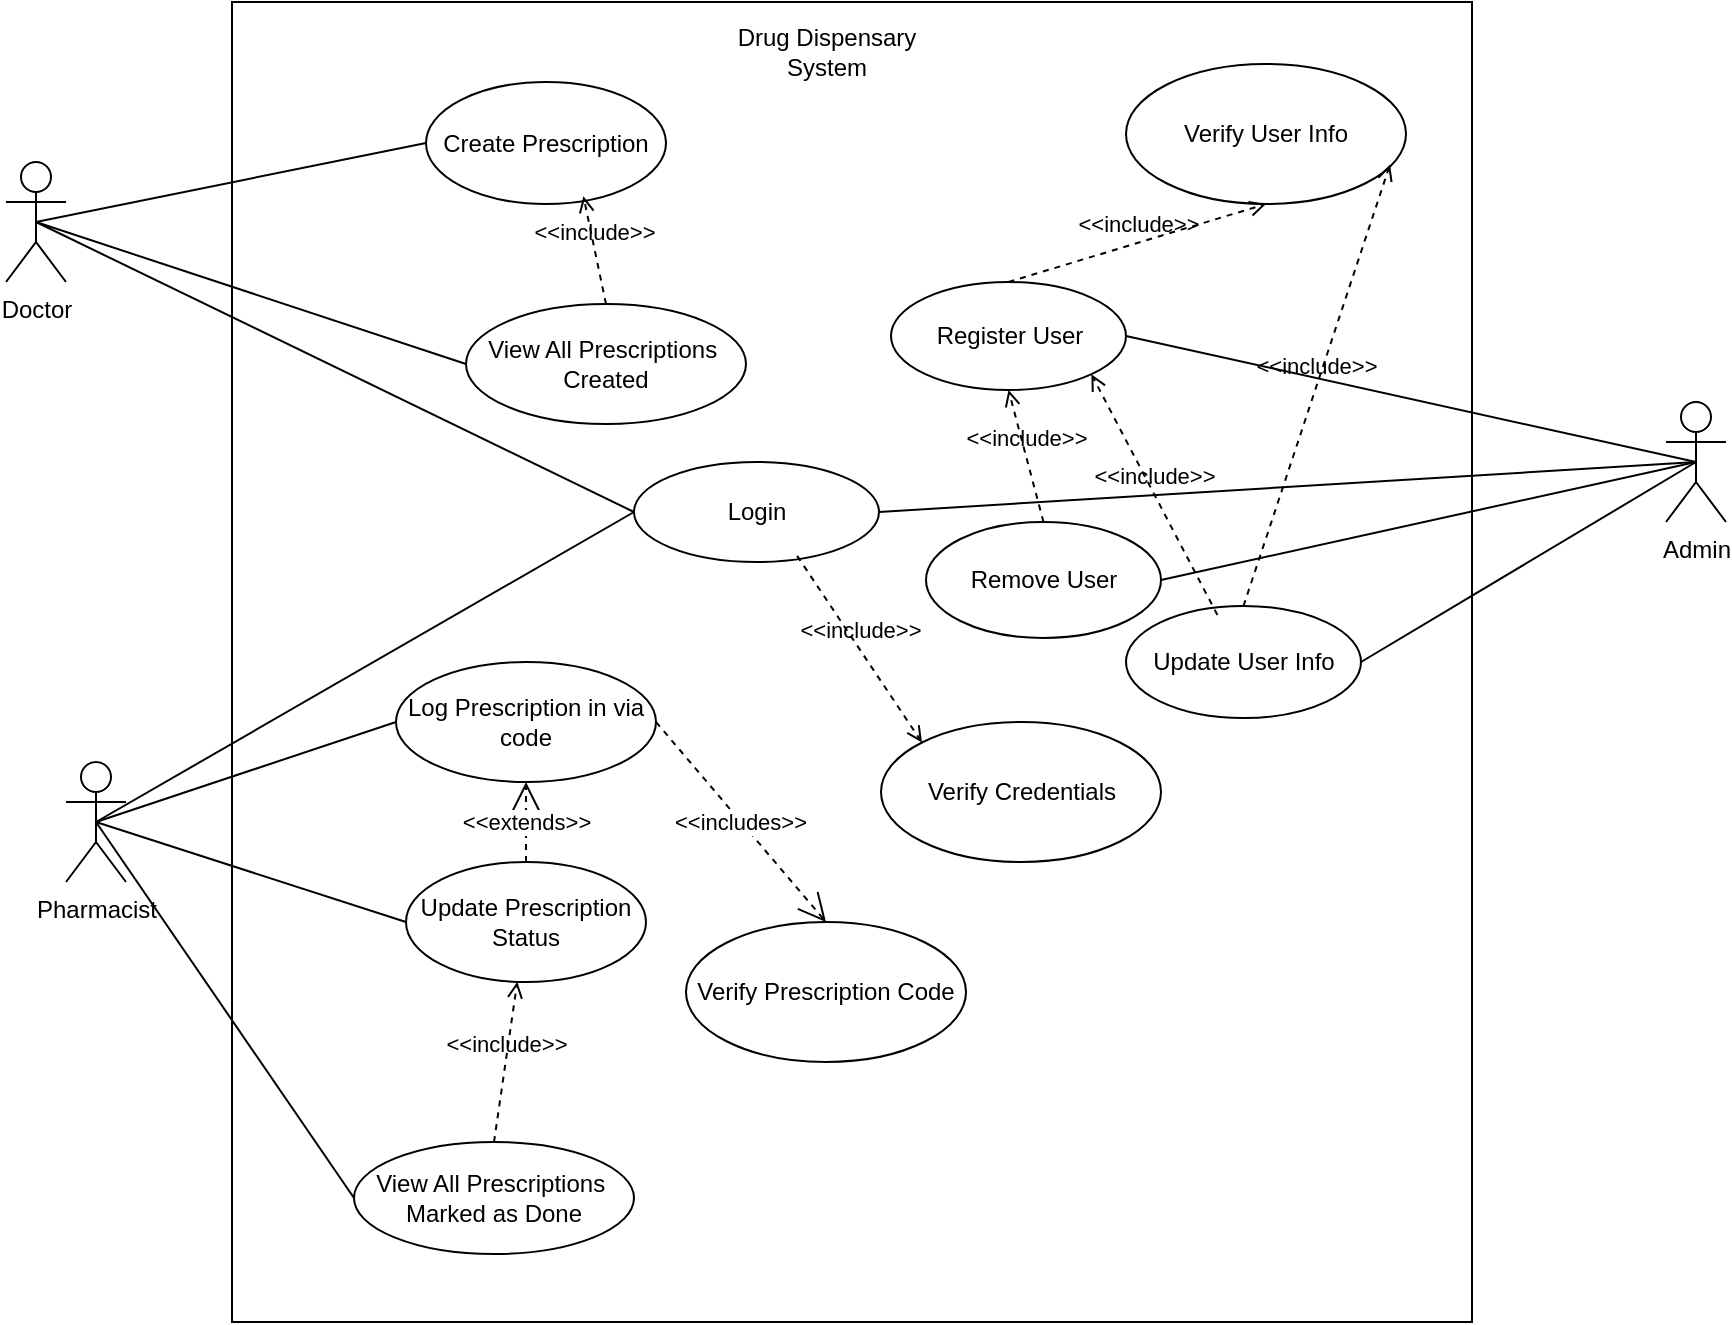<mxfile version="27.0.9" pages="2">
  <diagram name="Use Case Diagram" id="ZrGx_r4Ws7o6_XeFInN-">
    <mxGraphModel dx="784" dy="626" grid="1" gridSize="10" guides="1" tooltips="1" connect="1" arrows="1" fold="1" page="1" pageScale="1" pageWidth="827" pageHeight="1169" math="0" shadow="0">
      <root>
        <mxCell id="0" />
        <mxCell id="1" parent="0" />
        <mxCell id="dI6f3g1Ya-E7yFUXVetm-1" value="Pharmacist" style="shape=umlActor;verticalLabelPosition=bottom;verticalAlign=top;html=1;outlineConnect=0;" parent="1" vertex="1">
          <mxGeometry x="130" y="430" width="30" height="60" as="geometry" />
        </mxCell>
        <mxCell id="dI6f3g1Ya-E7yFUXVetm-2" value="Admin" style="shape=umlActor;verticalLabelPosition=bottom;verticalAlign=top;html=1;outlineConnect=0;" parent="1" vertex="1">
          <mxGeometry x="930" y="250" width="30" height="60" as="geometry" />
        </mxCell>
        <mxCell id="dI6f3g1Ya-E7yFUXVetm-3" value="Doctor" style="shape=umlActor;verticalLabelPosition=bottom;verticalAlign=top;html=1;outlineConnect=0;" parent="1" vertex="1">
          <mxGeometry x="100" y="130" width="30" height="60" as="geometry" />
        </mxCell>
        <mxCell id="dI6f3g1Ya-E7yFUXVetm-8" value="" style="rounded=0;whiteSpace=wrap;html=1;movable=1;resizable=1;rotatable=1;deletable=1;editable=1;locked=0;connectable=1;" parent="1" vertex="1">
          <mxGeometry x="213" y="50" width="620" height="660" as="geometry" />
        </mxCell>
        <mxCell id="bj0rJm68irUV_aDJCn1R-1" value="Drug Dispensary System" style="text;html=1;align=center;verticalAlign=middle;whiteSpace=wrap;rounded=0;movable=1;resizable=1;rotatable=1;deletable=1;editable=1;locked=0;connectable=1;" parent="1" vertex="1">
          <mxGeometry x="447.5" y="60" width="125" height="30" as="geometry" />
        </mxCell>
        <mxCell id="bj0rJm68irUV_aDJCn1R-3" value="Register User" style="ellipse;whiteSpace=wrap;html=1;" parent="1" vertex="1">
          <mxGeometry x="542.5" y="190" width="117.5" height="54" as="geometry" />
        </mxCell>
        <mxCell id="bj0rJm68irUV_aDJCn1R-7" value="Remove User" style="ellipse;whiteSpace=wrap;html=1;" parent="1" vertex="1">
          <mxGeometry x="560" y="310" width="117.5" height="58" as="geometry" />
        </mxCell>
        <mxCell id="bj0rJm68irUV_aDJCn1R-8" value="Update User Info" style="ellipse;whiteSpace=wrap;html=1;" parent="1" vertex="1">
          <mxGeometry x="660" y="352" width="117.5" height="56" as="geometry" />
        </mxCell>
        <mxCell id="bj0rJm68irUV_aDJCn1R-9" value="Login" style="ellipse;whiteSpace=wrap;html=1;" parent="1" vertex="1">
          <mxGeometry x="414" y="280" width="122.5" height="50" as="geometry" />
        </mxCell>
        <mxCell id="bj0rJm68irUV_aDJCn1R-10" value="Update Prescription Status" style="ellipse;whiteSpace=wrap;html=1;" parent="1" vertex="1">
          <mxGeometry x="300" y="480" width="120" height="60" as="geometry" />
        </mxCell>
        <mxCell id="bj0rJm68irUV_aDJCn1R-11" value="Log Prescription in via code" style="ellipse;whiteSpace=wrap;html=1;" parent="1" vertex="1">
          <mxGeometry x="295" y="380" width="130" height="60" as="geometry" />
        </mxCell>
        <mxCell id="bj0rJm68irUV_aDJCn1R-12" value="Create Prescription" style="ellipse;whiteSpace=wrap;html=1;" parent="1" vertex="1">
          <mxGeometry x="310" y="90" width="120" height="61" as="geometry" />
        </mxCell>
        <mxCell id="bj0rJm68irUV_aDJCn1R-13" value="View All Prescriptions&amp;nbsp;&lt;div&gt;Created&lt;/div&gt;" style="ellipse;whiteSpace=wrap;html=1;" parent="1" vertex="1">
          <mxGeometry x="330" y="201" width="140" height="60" as="geometry" />
        </mxCell>
        <mxCell id="bj0rJm68irUV_aDJCn1R-14" value="View All Prescriptions&amp;nbsp;&lt;div&gt;Marked as Done&lt;/div&gt;" style="ellipse;whiteSpace=wrap;html=1;" parent="1" vertex="1">
          <mxGeometry x="274" y="620" width="140" height="56" as="geometry" />
        </mxCell>
        <mxCell id="ldcLRiGL4YaIcPlLNYpW-1" value="" style="endArrow=none;html=1;rounded=0;exitX=1;exitY=0.5;exitDx=0;exitDy=0;entryX=0.5;entryY=0.5;entryDx=0;entryDy=0;entryPerimeter=0;" edge="1" parent="1" source="bj0rJm68irUV_aDJCn1R-3" target="dI6f3g1Ya-E7yFUXVetm-2">
          <mxGeometry width="50" height="50" relative="1" as="geometry">
            <mxPoint x="390" y="320" as="sourcePoint" />
            <mxPoint x="800" y="230" as="targetPoint" />
          </mxGeometry>
        </mxCell>
        <mxCell id="ldcLRiGL4YaIcPlLNYpW-3" value="" style="endArrow=none;html=1;rounded=0;exitX=1;exitY=0.5;exitDx=0;exitDy=0;entryX=0.5;entryY=0.5;entryDx=0;entryDy=0;entryPerimeter=0;" edge="1" parent="1" source="bj0rJm68irUV_aDJCn1R-7" target="dI6f3g1Ya-E7yFUXVetm-2">
          <mxGeometry width="50" height="50" relative="1" as="geometry">
            <mxPoint x="690" y="355" as="sourcePoint" />
            <mxPoint x="767" y="270" as="targetPoint" />
          </mxGeometry>
        </mxCell>
        <mxCell id="ldcLRiGL4YaIcPlLNYpW-4" value="" style="endArrow=none;html=1;rounded=0;exitX=1;exitY=0.5;exitDx=0;exitDy=0;entryX=0.5;entryY=0.5;entryDx=0;entryDy=0;entryPerimeter=0;" edge="1" parent="1" source="bj0rJm68irUV_aDJCn1R-8" target="dI6f3g1Ya-E7yFUXVetm-2">
          <mxGeometry width="50" height="50" relative="1" as="geometry">
            <mxPoint x="670" y="465" as="sourcePoint" />
            <mxPoint x="747" y="380" as="targetPoint" />
          </mxGeometry>
        </mxCell>
        <mxCell id="ldcLRiGL4YaIcPlLNYpW-8" value="" style="endArrow=none;html=1;rounded=0;exitX=1;exitY=0.5;exitDx=0;exitDy=0;entryX=0.5;entryY=0.5;entryDx=0;entryDy=0;entryPerimeter=0;" edge="1" parent="1" source="bj0rJm68irUV_aDJCn1R-9" target="dI6f3g1Ya-E7yFUXVetm-2">
          <mxGeometry width="50" height="50" relative="1" as="geometry">
            <mxPoint x="710" y="365" as="sourcePoint" />
            <mxPoint x="840" y="250" as="targetPoint" />
          </mxGeometry>
        </mxCell>
        <mxCell id="ldcLRiGL4YaIcPlLNYpW-9" value="" style="endArrow=none;html=1;rounded=0;exitX=0.5;exitY=0.5;exitDx=0;exitDy=0;exitPerimeter=0;entryX=0;entryY=0.5;entryDx=0;entryDy=0;" edge="1" parent="1" source="dI6f3g1Ya-E7yFUXVetm-1" target="bj0rJm68irUV_aDJCn1R-10">
          <mxGeometry width="50" height="50" relative="1" as="geometry">
            <mxPoint x="280" y="390" as="sourcePoint" />
            <mxPoint x="330" y="340" as="targetPoint" />
          </mxGeometry>
        </mxCell>
        <mxCell id="ldcLRiGL4YaIcPlLNYpW-10" value="" style="endArrow=none;html=1;rounded=0;exitX=0.5;exitY=0.5;exitDx=0;exitDy=0;exitPerimeter=0;entryX=0;entryY=0.5;entryDx=0;entryDy=0;" edge="1" parent="1" source="dI6f3g1Ya-E7yFUXVetm-1" target="bj0rJm68irUV_aDJCn1R-14">
          <mxGeometry width="50" height="50" relative="1" as="geometry">
            <mxPoint x="290" y="460" as="sourcePoint" />
            <mxPoint x="390" y="410" as="targetPoint" />
          </mxGeometry>
        </mxCell>
        <mxCell id="ldcLRiGL4YaIcPlLNYpW-11" value="" style="endArrow=none;html=1;rounded=0;exitX=0.5;exitY=0.5;exitDx=0;exitDy=0;exitPerimeter=0;entryX=0;entryY=0.5;entryDx=0;entryDy=0;" edge="1" parent="1" source="dI6f3g1Ya-E7yFUXVetm-1" target="bj0rJm68irUV_aDJCn1R-11">
          <mxGeometry width="50" height="50" relative="1" as="geometry">
            <mxPoint x="280" y="520" as="sourcePoint" />
            <mxPoint x="375" y="548" as="targetPoint" />
          </mxGeometry>
        </mxCell>
        <mxCell id="ldcLRiGL4YaIcPlLNYpW-12" value="" style="endArrow=none;html=1;rounded=0;exitX=0.5;exitY=0.5;exitDx=0;exitDy=0;exitPerimeter=0;entryX=0;entryY=0.5;entryDx=0;entryDy=0;" edge="1" parent="1" source="dI6f3g1Ya-E7yFUXVetm-1" target="bj0rJm68irUV_aDJCn1R-9">
          <mxGeometry width="50" height="50" relative="1" as="geometry">
            <mxPoint x="290" y="530" as="sourcePoint" />
            <mxPoint x="390" y="625" as="targetPoint" />
          </mxGeometry>
        </mxCell>
        <mxCell id="ldcLRiGL4YaIcPlLNYpW-13" value="" style="endArrow=none;html=1;rounded=0;exitX=0.5;exitY=0.5;exitDx=0;exitDy=0;exitPerimeter=0;entryX=0;entryY=0.5;entryDx=0;entryDy=0;" edge="1" parent="1" source="dI6f3g1Ya-E7yFUXVetm-3" target="bj0rJm68irUV_aDJCn1R-12">
          <mxGeometry width="50" height="50" relative="1" as="geometry">
            <mxPoint x="390" y="350" as="sourcePoint" />
            <mxPoint x="440" y="300" as="targetPoint" />
          </mxGeometry>
        </mxCell>
        <mxCell id="ldcLRiGL4YaIcPlLNYpW-14" value="" style="endArrow=none;html=1;rounded=0;exitX=0.5;exitY=0.5;exitDx=0;exitDy=0;exitPerimeter=0;entryX=0;entryY=0.5;entryDx=0;entryDy=0;" edge="1" parent="1" source="dI6f3g1Ya-E7yFUXVetm-3" target="bj0rJm68irUV_aDJCn1R-13">
          <mxGeometry width="50" height="50" relative="1" as="geometry">
            <mxPoint x="290" y="160" as="sourcePoint" />
            <mxPoint x="385" y="170" as="targetPoint" />
          </mxGeometry>
        </mxCell>
        <mxCell id="ldcLRiGL4YaIcPlLNYpW-15" value="" style="endArrow=none;html=1;rounded=0;exitX=0.5;exitY=0.5;exitDx=0;exitDy=0;exitPerimeter=0;entryX=0;entryY=0.5;entryDx=0;entryDy=0;" edge="1" parent="1" source="dI6f3g1Ya-E7yFUXVetm-3" target="bj0rJm68irUV_aDJCn1R-9">
          <mxGeometry width="50" height="50" relative="1" as="geometry">
            <mxPoint x="280" y="260" as="sourcePoint" />
            <mxPoint x="370" y="345" as="targetPoint" />
          </mxGeometry>
        </mxCell>
        <mxCell id="ldcLRiGL4YaIcPlLNYpW-23" value="Verify Credentials" style="ellipse;whiteSpace=wrap;html=1;" vertex="1" parent="1">
          <mxGeometry x="537.5" y="410" width="140" height="70" as="geometry" />
        </mxCell>
        <mxCell id="ldcLRiGL4YaIcPlLNYpW-30" value="&amp;lt;&amp;lt;extends&amp;gt;&amp;gt;" style="endArrow=open;endSize=12;dashed=1;html=1;rounded=0;entryX=0.5;entryY=1;entryDx=0;entryDy=0;" edge="1" parent="1" source="bj0rJm68irUV_aDJCn1R-10" target="bj0rJm68irUV_aDJCn1R-11">
          <mxGeometry width="160" relative="1" as="geometry">
            <mxPoint x="544" y="560" as="sourcePoint" />
            <mxPoint x="510" y="420" as="targetPoint" />
          </mxGeometry>
        </mxCell>
        <mxCell id="ldcLRiGL4YaIcPlLNYpW-31" value="Verify Prescription Code" style="ellipse;whiteSpace=wrap;html=1;" vertex="1" parent="1">
          <mxGeometry x="440" y="510" width="140" height="70" as="geometry" />
        </mxCell>
        <mxCell id="ldcLRiGL4YaIcPlLNYpW-32" value="&amp;lt;&amp;lt;includes&amp;gt;&amp;gt;" style="endArrow=open;endSize=12;dashed=1;html=1;rounded=0;entryX=0.5;entryY=0;entryDx=0;entryDy=0;exitX=1;exitY=0.5;exitDx=0;exitDy=0;" edge="1" parent="1" source="bj0rJm68irUV_aDJCn1R-11" target="ldcLRiGL4YaIcPlLNYpW-31">
          <mxGeometry width="160" relative="1" as="geometry">
            <mxPoint x="360" y="560" as="sourcePoint" />
            <mxPoint x="366" y="600" as="targetPoint" />
          </mxGeometry>
        </mxCell>
        <mxCell id="ldcLRiGL4YaIcPlLNYpW-33" value="Verify User Info" style="ellipse;whiteSpace=wrap;html=1;" vertex="1" parent="1">
          <mxGeometry x="660" y="81" width="140" height="70" as="geometry" />
        </mxCell>
        <mxCell id="ldcLRiGL4YaIcPlLNYpW-35" value="&amp;lt;&amp;lt;include&amp;gt;&amp;gt;" style="html=1;verticalAlign=bottom;labelBackgroundColor=none;endArrow=open;endFill=0;dashed=1;rounded=0;exitX=0.5;exitY=0;exitDx=0;exitDy=0;entryX=0.5;entryY=1;entryDx=0;entryDy=0;" edge="1" parent="1" source="bj0rJm68irUV_aDJCn1R-3" target="ldcLRiGL4YaIcPlLNYpW-33">
          <mxGeometry width="160" relative="1" as="geometry">
            <mxPoint x="660" y="200" as="sourcePoint" />
            <mxPoint x="820" y="200" as="targetPoint" />
          </mxGeometry>
        </mxCell>
        <mxCell id="ldcLRiGL4YaIcPlLNYpW-36" value="&amp;lt;&amp;lt;include&amp;gt;&amp;gt;" style="html=1;verticalAlign=bottom;labelBackgroundColor=none;endArrow=open;endFill=0;dashed=1;rounded=0;exitX=0.5;exitY=0;exitDx=0;exitDy=0;entryX=0.943;entryY=0.718;entryDx=0;entryDy=0;entryPerimeter=0;" edge="1" parent="1" source="bj0rJm68irUV_aDJCn1R-8" target="ldcLRiGL4YaIcPlLNYpW-33">
          <mxGeometry width="160" relative="1" as="geometry">
            <mxPoint x="620" y="237" as="sourcePoint" />
            <mxPoint x="644" y="190" as="targetPoint" />
          </mxGeometry>
        </mxCell>
        <mxCell id="ldcLRiGL4YaIcPlLNYpW-37" value="&amp;lt;&amp;lt;include&amp;gt;&amp;gt;" style="html=1;verticalAlign=bottom;labelBackgroundColor=none;endArrow=open;endFill=0;dashed=1;rounded=0;exitX=0.5;exitY=0;exitDx=0;exitDy=0;entryX=0.5;entryY=1;entryDx=0;entryDy=0;" edge="1" parent="1" source="bj0rJm68irUV_aDJCn1R-7" target="bj0rJm68irUV_aDJCn1R-3">
          <mxGeometry width="160" relative="1" as="geometry">
            <mxPoint x="660" y="330" as="sourcePoint" />
            <mxPoint x="820" y="330" as="targetPoint" />
          </mxGeometry>
        </mxCell>
        <mxCell id="ldcLRiGL4YaIcPlLNYpW-38" value="&amp;lt;&amp;lt;include&amp;gt;&amp;gt;" style="html=1;verticalAlign=bottom;labelBackgroundColor=none;endArrow=open;endFill=0;dashed=1;rounded=0;exitX=0.389;exitY=0.08;exitDx=0;exitDy=0;entryX=1;entryY=1;entryDx=0;entryDy=0;exitPerimeter=0;" edge="1" parent="1" source="bj0rJm68irUV_aDJCn1R-8" target="bj0rJm68irUV_aDJCn1R-3">
          <mxGeometry width="160" relative="1" as="geometry">
            <mxPoint x="714" y="482" as="sourcePoint" />
            <mxPoint x="700" y="270" as="targetPoint" />
          </mxGeometry>
        </mxCell>
        <mxCell id="ldcLRiGL4YaIcPlLNYpW-39" value="&amp;lt;&amp;lt;include&amp;gt;&amp;gt;" style="html=1;verticalAlign=bottom;labelBackgroundColor=none;endArrow=open;endFill=0;dashed=1;rounded=0;exitX=0.666;exitY=0.939;exitDx=0;exitDy=0;exitPerimeter=0;entryX=0;entryY=0;entryDx=0;entryDy=0;" edge="1" parent="1" source="bj0rJm68irUV_aDJCn1R-9" target="ldcLRiGL4YaIcPlLNYpW-23">
          <mxGeometry width="160" relative="1" as="geometry">
            <mxPoint x="590" y="290" as="sourcePoint" />
            <mxPoint x="750" y="290" as="targetPoint" />
          </mxGeometry>
        </mxCell>
        <mxCell id="ldcLRiGL4YaIcPlLNYpW-40" value="&amp;lt;&amp;lt;include&amp;gt;&amp;gt;" style="html=1;verticalAlign=bottom;labelBackgroundColor=none;endArrow=open;endFill=0;dashed=1;rounded=0;exitX=0.5;exitY=0;exitDx=0;exitDy=0;entryX=0.656;entryY=0.936;entryDx=0;entryDy=0;entryPerimeter=0;" edge="1" parent="1" source="bj0rJm68irUV_aDJCn1R-13" target="bj0rJm68irUV_aDJCn1R-12">
          <mxGeometry width="160" relative="1" as="geometry">
            <mxPoint x="340" y="230" as="sourcePoint" />
            <mxPoint x="500" y="230" as="targetPoint" />
          </mxGeometry>
        </mxCell>
        <mxCell id="ldcLRiGL4YaIcPlLNYpW-49" value="&amp;lt;&amp;lt;include&amp;gt;&amp;gt;" style="html=1;verticalAlign=bottom;labelBackgroundColor=none;endArrow=open;endFill=0;dashed=1;rounded=0;exitX=0.5;exitY=0;exitDx=0;exitDy=0;" edge="1" parent="1" source="bj0rJm68irUV_aDJCn1R-14" target="bj0rJm68irUV_aDJCn1R-10">
          <mxGeometry width="160" relative="1" as="geometry">
            <mxPoint x="460" y="380" as="sourcePoint" />
            <mxPoint x="620" y="380" as="targetPoint" />
          </mxGeometry>
        </mxCell>
      </root>
    </mxGraphModel>
  </diagram>
  <diagram id="zFEVotT-vgakfOZTteO0" name="Class Diagram">
    <mxGraphModel dx="2652" dy="2104" grid="1" gridSize="10" guides="1" tooltips="1" connect="1" arrows="1" fold="1" page="1" pageScale="1" pageWidth="827" pageHeight="1169" math="0" shadow="0">
      <root>
        <mxCell id="0" />
        <mxCell id="1" parent="0" />
        <mxCell id="XrcHUc9gPPaBWGD-bMCw-1" value="Admin" style="swimlane;fontStyle=1;align=center;verticalAlign=top;childLayout=stackLayout;horizontal=1;startSize=26;horizontalStack=0;resizeParent=1;resizeParentMax=0;resizeLast=0;collapsible=1;marginBottom=0;whiteSpace=wrap;html=1;" parent="1" vertex="1">
          <mxGeometry x="560" width="160" height="110" as="geometry" />
        </mxCell>
        <mxCell id="XrcHUc9gPPaBWGD-bMCw-5" value="- username: String" style="text;strokeColor=none;fillColor=none;align=left;verticalAlign=top;spacingLeft=4;spacingRight=4;overflow=hidden;rotatable=0;points=[[0,0.5],[1,0.5]];portConstraint=eastwest;whiteSpace=wrap;html=1;" parent="XrcHUc9gPPaBWGD-bMCw-1" vertex="1">
          <mxGeometry y="26" width="160" height="24" as="geometry" />
        </mxCell>
        <mxCell id="XrcHUc9gPPaBWGD-bMCw-6" value="- password: String" style="text;strokeColor=none;fillColor=none;align=left;verticalAlign=top;spacingLeft=4;spacingRight=4;overflow=hidden;rotatable=0;points=[[0,0.5],[1,0.5]];portConstraint=eastwest;whiteSpace=wrap;html=1;" parent="XrcHUc9gPPaBWGD-bMCw-1" vertex="1">
          <mxGeometry y="50" width="160" height="26" as="geometry" />
        </mxCell>
        <mxCell id="XrcHUc9gPPaBWGD-bMCw-3" value="" style="line;strokeWidth=1;fillColor=none;align=left;verticalAlign=middle;spacingTop=-1;spacingLeft=3;spacingRight=3;rotatable=0;labelPosition=right;points=[];portConstraint=eastwest;strokeColor=inherit;" parent="XrcHUc9gPPaBWGD-bMCw-1" vertex="1">
          <mxGeometry y="76" width="160" height="8" as="geometry" />
        </mxCell>
        <mxCell id="XrcHUc9gPPaBWGD-bMCw-4" value="Setters and Getters" style="text;strokeColor=none;fillColor=none;align=left;verticalAlign=top;spacingLeft=4;spacingRight=4;overflow=hidden;rotatable=0;points=[[0,0.5],[1,0.5]];portConstraint=eastwest;whiteSpace=wrap;html=1;" parent="XrcHUc9gPPaBWGD-bMCw-1" vertex="1">
          <mxGeometry y="84" width="160" height="26" as="geometry" />
        </mxCell>
        <mxCell id="fIdsKdYH5hgE794KYIwS-1" value="Doctor" style="swimlane;fontStyle=1;align=center;verticalAlign=top;childLayout=stackLayout;horizontal=1;startSize=26;horizontalStack=0;resizeParent=1;resizeParentMax=0;resizeLast=0;collapsible=1;marginBottom=0;whiteSpace=wrap;html=1;" parent="1" vertex="1">
          <mxGeometry x="310" width="210" height="214" as="geometry" />
        </mxCell>
        <mxCell id="fIdsKdYH5hgE794KYIwS-2" value="- id: String" style="text;strokeColor=none;fillColor=none;align=left;verticalAlign=top;spacingLeft=4;spacingRight=4;overflow=hidden;rotatable=0;points=[[0,0.5],[1,0.5]];portConstraint=eastwest;whiteSpace=wrap;html=1;" parent="fIdsKdYH5hgE794KYIwS-1" vertex="1">
          <mxGeometry y="26" width="210" height="24" as="geometry" />
        </mxCell>
        <mxCell id="fIdsKdYH5hgE794KYIwS-3" value="- firstname: String" style="text;strokeColor=none;fillColor=none;align=left;verticalAlign=top;spacingLeft=4;spacingRight=4;overflow=hidden;rotatable=0;points=[[0,0.5],[1,0.5]];portConstraint=eastwest;whiteSpace=wrap;html=1;" parent="fIdsKdYH5hgE794KYIwS-1" vertex="1">
          <mxGeometry y="50" width="210" height="26" as="geometry" />
        </mxCell>
        <mxCell id="fIdsKdYH5hgE794KYIwS-16" value="- lastname: String" style="text;strokeColor=none;fillColor=none;align=left;verticalAlign=top;spacingLeft=4;spacingRight=4;overflow=hidden;rotatable=0;points=[[0,0.5],[1,0.5]];portConstraint=eastwest;whiteSpace=wrap;html=1;" parent="fIdsKdYH5hgE794KYIwS-1" vertex="1">
          <mxGeometry y="76" width="210" height="26" as="geometry" />
        </mxCell>
        <mxCell id="fIdsKdYH5hgE794KYIwS-17" value="- specialization: Specialization" style="text;strokeColor=none;fillColor=none;align=left;verticalAlign=top;spacingLeft=4;spacingRight=4;overflow=hidden;rotatable=0;points=[[0,0.5],[1,0.5]];portConstraint=eastwest;whiteSpace=wrap;html=1;" parent="fIdsKdYH5hgE794KYIwS-1" vertex="1">
          <mxGeometry y="102" width="210" height="26" as="geometry" />
        </mxCell>
        <mxCell id="fIdsKdYH5hgE794KYIwS-18" value="- email: String" style="text;strokeColor=none;fillColor=none;align=left;verticalAlign=top;spacingLeft=4;spacingRight=4;overflow=hidden;rotatable=0;points=[[0,0.5],[1,0.5]];portConstraint=eastwest;whiteSpace=wrap;html=1;" parent="fIdsKdYH5hgE794KYIwS-1" vertex="1">
          <mxGeometry y="128" width="210" height="26" as="geometry" />
        </mxCell>
        <mxCell id="fIdsKdYH5hgE794KYIwS-20" value="- password: String" style="text;strokeColor=none;fillColor=none;align=left;verticalAlign=top;spacingLeft=4;spacingRight=4;overflow=hidden;rotatable=0;points=[[0,0.5],[1,0.5]];portConstraint=eastwest;whiteSpace=wrap;html=1;" parent="fIdsKdYH5hgE794KYIwS-1" vertex="1">
          <mxGeometry y="154" width="210" height="26" as="geometry" />
        </mxCell>
        <mxCell id="fIdsKdYH5hgE794KYIwS-4" value="" style="line;strokeWidth=1;fillColor=none;align=left;verticalAlign=middle;spacingTop=-1;spacingLeft=3;spacingRight=3;rotatable=0;labelPosition=right;points=[];portConstraint=eastwest;strokeColor=inherit;" parent="fIdsKdYH5hgE794KYIwS-1" vertex="1">
          <mxGeometry y="180" width="210" height="8" as="geometry" />
        </mxCell>
        <mxCell id="fIdsKdYH5hgE794KYIwS-5" value="Setters and Getters" style="text;strokeColor=none;fillColor=none;align=left;verticalAlign=top;spacingLeft=4;spacingRight=4;overflow=hidden;rotatable=0;points=[[0,0.5],[1,0.5]];portConstraint=eastwest;whiteSpace=wrap;html=1;" parent="fIdsKdYH5hgE794KYIwS-1" vertex="1">
          <mxGeometry y="188" width="210" height="26" as="geometry" />
        </mxCell>
        <mxCell id="fIdsKdYH5hgE794KYIwS-6" value="Pharmacist" style="swimlane;fontStyle=1;align=center;verticalAlign=top;childLayout=stackLayout;horizontal=1;startSize=26;horizontalStack=0;resizeParent=1;resizeParentMax=0;resizeLast=0;collapsible=1;marginBottom=0;whiteSpace=wrap;html=1;" parent="1" vertex="1">
          <mxGeometry x="770" width="160" height="162" as="geometry" />
        </mxCell>
        <mxCell id="fIdsKdYH5hgE794KYIwS-7" value="- id: String" style="text;strokeColor=none;fillColor=none;align=left;verticalAlign=top;spacingLeft=4;spacingRight=4;overflow=hidden;rotatable=0;points=[[0,0.5],[1,0.5]];portConstraint=eastwest;whiteSpace=wrap;html=1;" parent="fIdsKdYH5hgE794KYIwS-6" vertex="1">
          <mxGeometry y="26" width="160" height="24" as="geometry" />
        </mxCell>
        <mxCell id="fIdsKdYH5hgE794KYIwS-8" value="- firstname: String" style="text;strokeColor=none;fillColor=none;align=left;verticalAlign=top;spacingLeft=4;spacingRight=4;overflow=hidden;rotatable=0;points=[[0,0.5],[1,0.5]];portConstraint=eastwest;whiteSpace=wrap;html=1;" parent="fIdsKdYH5hgE794KYIwS-6" vertex="1">
          <mxGeometry y="50" width="160" height="26" as="geometry" />
        </mxCell>
        <mxCell id="fIdsKdYH5hgE794KYIwS-32" value="- lastname: String" style="text;strokeColor=none;fillColor=none;align=left;verticalAlign=top;spacingLeft=4;spacingRight=4;overflow=hidden;rotatable=0;points=[[0,0.5],[1,0.5]];portConstraint=eastwest;whiteSpace=wrap;html=1;" parent="fIdsKdYH5hgE794KYIwS-6" vertex="1">
          <mxGeometry y="76" width="160" height="26" as="geometry" />
        </mxCell>
        <mxCell id="fIdsKdYH5hgE794KYIwS-33" value="- password: String" style="text;strokeColor=none;fillColor=none;align=left;verticalAlign=top;spacingLeft=4;spacingRight=4;overflow=hidden;rotatable=0;points=[[0,0.5],[1,0.5]];portConstraint=eastwest;whiteSpace=wrap;html=1;" parent="fIdsKdYH5hgE794KYIwS-6" vertex="1">
          <mxGeometry y="102" width="160" height="26" as="geometry" />
        </mxCell>
        <mxCell id="fIdsKdYH5hgE794KYIwS-9" value="" style="line;strokeWidth=1;fillColor=none;align=left;verticalAlign=middle;spacingTop=-1;spacingLeft=3;spacingRight=3;rotatable=0;labelPosition=right;points=[];portConstraint=eastwest;strokeColor=inherit;" parent="fIdsKdYH5hgE794KYIwS-6" vertex="1">
          <mxGeometry y="128" width="160" height="8" as="geometry" />
        </mxCell>
        <mxCell id="fIdsKdYH5hgE794KYIwS-10" value="Setters and Getters" style="text;strokeColor=none;fillColor=none;align=left;verticalAlign=top;spacingLeft=4;spacingRight=4;overflow=hidden;rotatable=0;points=[[0,0.5],[1,0.5]];portConstraint=eastwest;whiteSpace=wrap;html=1;" parent="fIdsKdYH5hgE794KYIwS-6" vertex="1">
          <mxGeometry y="136" width="160" height="26" as="geometry" />
        </mxCell>
        <mxCell id="fIdsKdYH5hgE794KYIwS-11" value="Prescription" style="swimlane;fontStyle=1;align=center;verticalAlign=top;childLayout=stackLayout;horizontal=1;startSize=26;horizontalStack=0;resizeParent=1;resizeParentMax=0;resizeLast=0;collapsible=1;marginBottom=0;whiteSpace=wrap;html=1;" parent="1" vertex="1">
          <mxGeometry x="60" y="110" width="210" height="266" as="geometry" />
        </mxCell>
        <mxCell id="fIdsKdYH5hgE794KYIwS-12" value="- prescriptionCode: String" style="text;strokeColor=none;fillColor=none;align=left;verticalAlign=top;spacingLeft=4;spacingRight=4;overflow=hidden;rotatable=0;points=[[0,0.5],[1,0.5]];portConstraint=eastwest;whiteSpace=wrap;html=1;" parent="fIdsKdYH5hgE794KYIwS-11" vertex="1">
          <mxGeometry y="26" width="210" height="24" as="geometry" />
        </mxCell>
        <mxCell id="fIdsKdYH5hgE794KYIwS-13" value="- doctorId: String" style="text;strokeColor=none;fillColor=none;align=left;verticalAlign=top;spacingLeft=4;spacingRight=4;overflow=hidden;rotatable=0;points=[[0,0.5],[1,0.5]];portConstraint=eastwest;whiteSpace=wrap;html=1;" parent="fIdsKdYH5hgE794KYIwS-11" vertex="1">
          <mxGeometry y="50" width="210" height="26" as="geometry" />
        </mxCell>
        <mxCell id="fIdsKdYH5hgE794KYIwS-21" value="- patientId: String" style="text;strokeColor=none;fillColor=none;align=left;verticalAlign=top;spacingLeft=4;spacingRight=4;overflow=hidden;rotatable=0;points=[[0,0.5],[1,0.5]];portConstraint=eastwest;whiteSpace=wrap;html=1;" parent="fIdsKdYH5hgE794KYIwS-11" vertex="1">
          <mxGeometry y="76" width="210" height="26" as="geometry" />
        </mxCell>
        <mxCell id="fIdsKdYH5hgE794KYIwS-22" value="- pharmacistId: String" style="text;strokeColor=none;fillColor=none;align=left;verticalAlign=top;spacingLeft=4;spacingRight=4;overflow=hidden;rotatable=0;points=[[0,0.5],[1,0.5]];portConstraint=eastwest;whiteSpace=wrap;html=1;" parent="fIdsKdYH5hgE794KYIwS-11" vertex="1">
          <mxGeometry y="102" width="210" height="26" as="geometry" />
        </mxCell>
        <mxCell id="fIdsKdYH5hgE794KYIwS-23" value="- drugs: List&amp;lt;Drug&amp;gt;" style="text;strokeColor=none;fillColor=none;align=left;verticalAlign=top;spacingLeft=4;spacingRight=4;overflow=hidden;rotatable=0;points=[[0,0.5],[1,0.5]];portConstraint=eastwest;whiteSpace=wrap;html=1;" parent="fIdsKdYH5hgE794KYIwS-11" vertex="1">
          <mxGeometry y="128" width="210" height="26" as="geometry" />
        </mxCell>
        <mxCell id="fIdsKdYH5hgE794KYIwS-24" value="- status: PrescriptionStatus" style="text;strokeColor=none;fillColor=none;align=left;verticalAlign=top;spacingLeft=4;spacingRight=4;overflow=hidden;rotatable=0;points=[[0,0.5],[1,0.5]];portConstraint=eastwest;whiteSpace=wrap;html=1;" parent="fIdsKdYH5hgE794KYIwS-11" vertex="1">
          <mxGeometry y="154" width="210" height="26" as="geometry" />
        </mxCell>
        <mxCell id="fIdsKdYH5hgE794KYIwS-25" value="- dateCreated: LocalDateTime" style="text;strokeColor=none;fillColor=none;align=left;verticalAlign=top;spacingLeft=4;spacingRight=4;overflow=hidden;rotatable=0;points=[[0,0.5],[1,0.5]];portConstraint=eastwest;whiteSpace=wrap;html=1;" parent="fIdsKdYH5hgE794KYIwS-11" vertex="1">
          <mxGeometry y="180" width="210" height="26" as="geometry" />
        </mxCell>
        <mxCell id="fIdsKdYH5hgE794KYIwS-26" value="- dateDispensed: LocalDateTime" style="text;strokeColor=none;fillColor=none;align=left;verticalAlign=top;spacingLeft=4;spacingRight=4;overflow=hidden;rotatable=0;points=[[0,0.5],[1,0.5]];portConstraint=eastwest;whiteSpace=wrap;html=1;" parent="fIdsKdYH5hgE794KYIwS-11" vertex="1">
          <mxGeometry y="206" width="210" height="26" as="geometry" />
        </mxCell>
        <mxCell id="fIdsKdYH5hgE794KYIwS-14" value="" style="line;strokeWidth=1;fillColor=none;align=left;verticalAlign=middle;spacingTop=-1;spacingLeft=3;spacingRight=3;rotatable=0;labelPosition=right;points=[];portConstraint=eastwest;strokeColor=inherit;" parent="fIdsKdYH5hgE794KYIwS-11" vertex="1">
          <mxGeometry y="232" width="210" height="8" as="geometry" />
        </mxCell>
        <mxCell id="fIdsKdYH5hgE794KYIwS-15" value="Setters and Getters" style="text;strokeColor=none;fillColor=none;align=left;verticalAlign=top;spacingLeft=4;spacingRight=4;overflow=hidden;rotatable=0;points=[[0,0.5],[1,0.5]];portConstraint=eastwest;whiteSpace=wrap;html=1;" parent="fIdsKdYH5hgE794KYIwS-11" vertex="1">
          <mxGeometry y="240" width="210" height="26" as="geometry" />
        </mxCell>
        <mxCell id="fIdsKdYH5hgE794KYIwS-27" value="&amp;lt;&amp;lt;enumeration&amp;gt;&amp;gt;&lt;div&gt;&lt;span style=&quot;text-align: left;&quot;&gt;PrescriptionStatus&lt;/span&gt;&lt;/div&gt;" style="swimlane;fontStyle=1;align=center;verticalAlign=top;childLayout=stackLayout;horizontal=1;startSize=50;horizontalStack=0;resizeParent=1;resizeParentMax=0;resizeLast=0;collapsible=1;marginBottom=0;whiteSpace=wrap;html=1;" parent="1" vertex="1">
          <mxGeometry x="-250" y="106" width="160" height="108" as="geometry" />
        </mxCell>
        <mxCell id="fIdsKdYH5hgE794KYIwS-28" value="NEW" style="text;strokeColor=none;fillColor=none;align=left;verticalAlign=top;spacingLeft=4;spacingRight=4;overflow=hidden;rotatable=0;points=[[0,0.5],[1,0.5]];portConstraint=eastwest;whiteSpace=wrap;html=1;" parent="fIdsKdYH5hgE794KYIwS-27" vertex="1">
          <mxGeometry y="50" width="160" height="24" as="geometry" />
        </mxCell>
        <mxCell id="fIdsKdYH5hgE794KYIwS-29" value="DISPENSED" style="text;strokeColor=none;fillColor=none;align=left;verticalAlign=top;spacingLeft=4;spacingRight=4;overflow=hidden;rotatable=0;points=[[0,0.5],[1,0.5]];portConstraint=eastwest;whiteSpace=wrap;html=1;" parent="fIdsKdYH5hgE794KYIwS-27" vertex="1">
          <mxGeometry y="74" width="160" height="26" as="geometry" />
        </mxCell>
        <mxCell id="fIdsKdYH5hgE794KYIwS-30" value="" style="line;strokeWidth=1;fillColor=none;align=left;verticalAlign=middle;spacingTop=-1;spacingLeft=3;spacingRight=3;rotatable=0;labelPosition=right;points=[];portConstraint=eastwest;strokeColor=inherit;" parent="fIdsKdYH5hgE794KYIwS-27" vertex="1">
          <mxGeometry y="100" width="160" height="8" as="geometry" />
        </mxCell>
        <mxCell id="fIdsKdYH5hgE794KYIwS-36" value="&lt;p style=&quot;margin:0px;margin-top:4px;text-align:center;&quot;&gt;&lt;b&gt;Pharmacists&lt;/b&gt;&lt;/p&gt;&lt;hr size=&quot;1&quot; style=&quot;border-style:solid;&quot;&gt;&lt;p style=&quot;margin:0px;margin-left:4px;&quot;&gt;+ pharmacists: List&amp;lt;Pharmacists&amp;gt;&lt;/p&gt;&lt;hr size=&quot;1&quot; style=&quot;border-style:solid;&quot;&gt;&lt;p style=&quot;margin:0px;margin-left:4px;&quot;&gt;+ findPharmacist(): Type&lt;/p&gt;" style="verticalAlign=top;align=left;overflow=fill;html=1;whiteSpace=wrap;" parent="1" vertex="1">
          <mxGeometry x="740" y="-200" width="190" height="90" as="geometry" />
        </mxCell>
        <mxCell id="fIdsKdYH5hgE794KYIwS-37" value="" style="endArrow=open;html=1;endSize=12;startArrow=diamondThin;startSize=14;startFill=0;edgeStyle=orthogonalEdgeStyle;rounded=0;entryX=0.538;entryY=-0.001;entryDx=0;entryDy=0;entryPerimeter=0;exitX=0.433;exitY=1;exitDx=0;exitDy=0;exitPerimeter=0;" parent="1" target="fIdsKdYH5hgE794KYIwS-1" edge="1" source="6xVW4j3KkFThEF_lXin_-122">
          <mxGeometry relative="1" as="geometry">
            <mxPoint x="400.72" y="-108.64" as="sourcePoint" />
            <mxPoint x="510" y="-27" as="targetPoint" />
          </mxGeometry>
        </mxCell>
        <mxCell id="fIdsKdYH5hgE794KYIwS-38" value="1" style="edgeLabel;resizable=0;html=1;align=left;verticalAlign=top;" parent="fIdsKdYH5hgE794KYIwS-37" connectable="0" vertex="1">
          <mxGeometry x="-1" relative="1" as="geometry">
            <mxPoint x="10" as="offset" />
          </mxGeometry>
        </mxCell>
        <mxCell id="fIdsKdYH5hgE794KYIwS-39" value="0...*" style="edgeLabel;resizable=0;html=1;align=right;verticalAlign=top;" parent="fIdsKdYH5hgE794KYIwS-37" connectable="0" vertex="1">
          <mxGeometry x="1" relative="1" as="geometry">
            <mxPoint x="32" y="-22" as="offset" />
          </mxGeometry>
        </mxCell>
        <mxCell id="fIdsKdYH5hgE794KYIwS-40" value="" style="endArrow=open;html=1;endSize=12;startArrow=diamondThin;startSize=14;startFill=0;edgeStyle=orthogonalEdgeStyle;rounded=0;exitX=0.518;exitY=1;exitDx=0;exitDy=0;exitPerimeter=0;entryX=0.5;entryY=0;entryDx=0;entryDy=0;" parent="1" source="fIdsKdYH5hgE794KYIwS-36" target="fIdsKdYH5hgE794KYIwS-6" edge="1">
          <mxGeometry relative="1" as="geometry">
            <mxPoint x="750" y="-70" as="sourcePoint" />
            <mxPoint x="767" y="31" as="targetPoint" />
          </mxGeometry>
        </mxCell>
        <mxCell id="fIdsKdYH5hgE794KYIwS-41" value="1" style="edgeLabel;resizable=0;html=1;align=left;verticalAlign=top;" parent="fIdsKdYH5hgE794KYIwS-40" connectable="0" vertex="1">
          <mxGeometry x="-1" relative="1" as="geometry">
            <mxPoint x="10" as="offset" />
          </mxGeometry>
        </mxCell>
        <mxCell id="fIdsKdYH5hgE794KYIwS-42" value="0...*" style="edgeLabel;resizable=0;html=1;align=right;verticalAlign=top;" parent="fIdsKdYH5hgE794KYIwS-40" connectable="0" vertex="1">
          <mxGeometry x="1" relative="1" as="geometry">
            <mxPoint x="32" y="-22" as="offset" />
          </mxGeometry>
        </mxCell>
        <mxCell id="fIdsKdYH5hgE794KYIwS-43" value="" style="endArrow=open;html=1;endSize=12;startArrow=diamondThin;startSize=14;startFill=0;edgeStyle=orthogonalEdgeStyle;rounded=0;exitX=0;exitY=0.5;exitDx=0;exitDy=0;entryX=1;entryY=0.25;entryDx=0;entryDy=0;" parent="1" source="fIdsKdYH5hgE794KYIwS-24" target="fIdsKdYH5hgE794KYIwS-27" edge="1">
          <mxGeometry relative="1" as="geometry">
            <mxPoint x="364" y="-60" as="sourcePoint" />
            <mxPoint x="381" y="41" as="targetPoint" />
          </mxGeometry>
        </mxCell>
        <mxCell id="fIdsKdYH5hgE794KYIwS-44" value="1" style="edgeLabel;resizable=0;html=1;align=left;verticalAlign=top;" parent="fIdsKdYH5hgE794KYIwS-43" connectable="0" vertex="1">
          <mxGeometry x="-1" relative="1" as="geometry">
            <mxPoint x="-15" y="2" as="offset" />
          </mxGeometry>
        </mxCell>
        <mxCell id="fIdsKdYH5hgE794KYIwS-45" value="1" style="edgeLabel;resizable=0;html=1;align=right;verticalAlign=top;" parent="fIdsKdYH5hgE794KYIwS-43" connectable="0" vertex="1">
          <mxGeometry x="1" relative="1" as="geometry">
            <mxPoint x="22" y="-22" as="offset" />
          </mxGeometry>
        </mxCell>
        <mxCell id="fIdsKdYH5hgE794KYIwS-46" value="&lt;b&gt;Admins&lt;/b&gt;" style="swimlane;fontStyle=0;childLayout=stackLayout;horizontal=1;startSize=26;fillColor=none;horizontalStack=0;resizeParent=1;resizeParentMax=0;resizeLast=0;collapsible=1;marginBottom=0;whiteSpace=wrap;html=1;" parent="1" vertex="1">
          <mxGeometry x="540" y="-200" width="140" height="52" as="geometry" />
        </mxCell>
        <mxCell id="fIdsKdYH5hgE794KYIwS-47" value="+ accessAdmin: void" style="text;strokeColor=none;fillColor=none;align=left;verticalAlign=top;spacingLeft=4;spacingRight=4;overflow=hidden;rotatable=0;points=[[0,0.5],[1,0.5]];portConstraint=eastwest;whiteSpace=wrap;html=1;" parent="fIdsKdYH5hgE794KYIwS-46" vertex="1">
          <mxGeometry y="26" width="140" height="26" as="geometry" />
        </mxCell>
        <mxCell id="fIdsKdYH5hgE794KYIwS-50" value="" style="endArrow=open;html=1;endSize=12;startArrow=diamondThin;startSize=14;startFill=0;edgeStyle=orthogonalEdgeStyle;rounded=0;entryX=0.25;entryY=0;entryDx=0;entryDy=0;exitX=0.502;exitY=1.011;exitDx=0;exitDy=0;exitPerimeter=0;" parent="1" source="fIdsKdYH5hgE794KYIwS-47" edge="1" target="XrcHUc9gPPaBWGD-bMCw-1">
          <mxGeometry relative="1" as="geometry">
            <mxPoint x="610" y="-140" as="sourcePoint" />
            <mxPoint x="631.71" y="24.89" as="targetPoint" />
            <Array as="points">
              <mxPoint x="610" y="-130" />
              <mxPoint x="588" y="-130" />
              <mxPoint x="588" y="-54" />
              <mxPoint x="600" y="-54" />
            </Array>
          </mxGeometry>
        </mxCell>
        <mxCell id="fIdsKdYH5hgE794KYIwS-51" value="1" style="edgeLabel;resizable=0;html=1;align=left;verticalAlign=top;" parent="fIdsKdYH5hgE794KYIwS-50" connectable="0" vertex="1">
          <mxGeometry x="-1" relative="1" as="geometry">
            <mxPoint x="10" as="offset" />
          </mxGeometry>
        </mxCell>
        <mxCell id="fIdsKdYH5hgE794KYIwS-52" value="1" style="edgeLabel;resizable=0;html=1;align=right;verticalAlign=top;" parent="fIdsKdYH5hgE794KYIwS-50" connectable="0" vertex="1">
          <mxGeometry x="1" relative="1" as="geometry">
            <mxPoint x="32" y="-22" as="offset" />
          </mxGeometry>
        </mxCell>
        <mxCell id="fIdsKdYH5hgE794KYIwS-53" value="&lt;b&gt;Prescriptions&lt;/b&gt;" style="swimlane;fontStyle=0;childLayout=stackLayout;horizontal=1;startSize=26;fillColor=none;horizontalStack=0;resizeParent=1;resizeParentMax=0;resizeLast=0;collapsible=1;marginBottom=0;whiteSpace=wrap;html=1;" parent="1" vertex="1">
          <mxGeometry x="90" y="-150" width="140" height="104" as="geometry" />
        </mxCell>
        <mxCell id="fIdsKdYH5hgE794KYIwS-54" value="+ field: type" style="text;strokeColor=none;fillColor=none;align=left;verticalAlign=top;spacingLeft=4;spacingRight=4;overflow=hidden;rotatable=0;points=[[0,0.5],[1,0.5]];portConstraint=eastwest;whiteSpace=wrap;html=1;" parent="fIdsKdYH5hgE794KYIwS-53" vertex="1">
          <mxGeometry y="26" width="140" height="26" as="geometry" />
        </mxCell>
        <mxCell id="fIdsKdYH5hgE794KYIwS-55" value="+ field: type" style="text;strokeColor=none;fillColor=none;align=left;verticalAlign=top;spacingLeft=4;spacingRight=4;overflow=hidden;rotatable=0;points=[[0,0.5],[1,0.5]];portConstraint=eastwest;whiteSpace=wrap;html=1;" parent="fIdsKdYH5hgE794KYIwS-53" vertex="1">
          <mxGeometry y="52" width="140" height="26" as="geometry" />
        </mxCell>
        <mxCell id="fIdsKdYH5hgE794KYIwS-56" value="+ field: type" style="text;strokeColor=none;fillColor=none;align=left;verticalAlign=top;spacingLeft=4;spacingRight=4;overflow=hidden;rotatable=0;points=[[0,0.5],[1,0.5]];portConstraint=eastwest;whiteSpace=wrap;html=1;" parent="fIdsKdYH5hgE794KYIwS-53" vertex="1">
          <mxGeometry y="78" width="140" height="26" as="geometry" />
        </mxCell>
        <mxCell id="fIdsKdYH5hgE794KYIwS-57" value="" style="endArrow=open;html=1;endSize=12;startArrow=diamondThin;startSize=14;startFill=0;edgeStyle=orthogonalEdgeStyle;rounded=0;exitX=0.532;exitY=1;exitDx=0;exitDy=0;exitPerimeter=0;entryX=0.5;entryY=0;entryDx=0;entryDy=0;" parent="1" source="fIdsKdYH5hgE794KYIwS-56" target="fIdsKdYH5hgE794KYIwS-11" edge="1">
          <mxGeometry relative="1" as="geometry">
            <mxPoint x="329" y="-70" as="sourcePoint" />
            <mxPoint x="346" y="31" as="targetPoint" />
          </mxGeometry>
        </mxCell>
        <mxCell id="fIdsKdYH5hgE794KYIwS-58" value="1" style="edgeLabel;resizable=0;html=1;align=left;verticalAlign=top;" parent="fIdsKdYH5hgE794KYIwS-57" connectable="0" vertex="1">
          <mxGeometry x="-1" relative="1" as="geometry">
            <mxPoint x="10" as="offset" />
          </mxGeometry>
        </mxCell>
        <mxCell id="fIdsKdYH5hgE794KYIwS-59" value="0...*" style="edgeLabel;resizable=0;html=1;align=right;verticalAlign=top;" parent="fIdsKdYH5hgE794KYIwS-57" connectable="0" vertex="1">
          <mxGeometry x="1" relative="1" as="geometry">
            <mxPoint x="32" y="-22" as="offset" />
          </mxGeometry>
        </mxCell>
        <mxCell id="fIdsKdYH5hgE794KYIwS-60" value="&lt;div&gt;&lt;span style=&quot;background-color: transparent; color: light-dark(rgb(0, 0, 0), rgb(255, 255, 255));&quot;&gt;&lt;b&gt;&amp;lt;&amp;lt;enumerations&amp;gt;&amp;gt;&lt;/b&gt;&lt;/span&gt;&lt;/div&gt;&lt;div&gt;&lt;span style=&quot;background-color: transparent; color: light-dark(rgb(0, 0, 0), rgb(255, 255, 255));&quot;&gt;&lt;b&gt;Specialization&lt;/b&gt;&lt;/span&gt;&lt;/div&gt;" style="swimlane;fontStyle=0;childLayout=stackLayout;horizontal=1;startSize=40;fillColor=none;horizontalStack=0;resizeParent=1;resizeParentMax=0;resizeLast=0;collapsible=1;marginBottom=0;whiteSpace=wrap;html=1;" parent="1" vertex="1">
          <mxGeometry x="510" y="290" width="280" height="320" as="geometry" />
        </mxCell>
        <mxCell id="fIdsKdYH5hgE794KYIwS-61" value="&lt;div&gt;GENERAL PRACTITIONER&lt;/div&gt;&lt;div&gt;MEDICAL OFFICER&lt;/div&gt;&lt;div&gt;FAMILY PHYSICIAN&lt;/div&gt;&lt;div&gt;INTERNAL MEDICINE PHYSICIAN&lt;/div&gt;&lt;div&gt;PEDIATRICIAN&lt;/div&gt;&lt;div&gt;OBSTETRICIAN&lt;/div&gt;&lt;div&gt;GYNECOLOGIST&lt;/div&gt;&lt;div&gt;GENERAL SURGEON&lt;/div&gt;&lt;div&gt;ORTHOPEDIC SURGEON&lt;/div&gt;&lt;div&gt;ANESTHETIST ANESTHESIOLOGIST&lt;/div&gt;&lt;div&gt;PSYCHIATRIST&lt;/div&gt;&lt;div&gt;RADIOLOGIST&lt;/div&gt;&lt;div&gt;PATHOLOGIST&lt;/div&gt;&lt;div&gt;ENT SPECIALIST&lt;/div&gt;&lt;div&gt;OPHTHALMOLOGIST&lt;/div&gt;&lt;div&gt;DERMATOLOGIST&lt;/div&gt;&lt;div&gt;UROLOGIST&lt;/div&gt;&lt;div&gt;EMERGENCY MEDICINE DOCTOR&lt;/div&gt;&lt;div&gt;PUBLIC HEALTH PHYSICIAN&lt;/div&gt;" style="text;strokeColor=none;fillColor=none;align=left;verticalAlign=top;spacingLeft=4;spacingRight=4;overflow=hidden;rotatable=0;points=[[0,0.5],[1,0.5]];portConstraint=eastwest;whiteSpace=wrap;html=1;" parent="fIdsKdYH5hgE794KYIwS-60" vertex="1">
          <mxGeometry y="40" width="280" height="280" as="geometry" />
        </mxCell>
        <mxCell id="fIdsKdYH5hgE794KYIwS-64" value="" style="endArrow=open;html=1;endSize=12;startArrow=diamondThin;startSize=14;startFill=0;edgeStyle=orthogonalEdgeStyle;rounded=0;exitX=1;exitY=0.5;exitDx=0;exitDy=0;entryX=0.614;entryY=0;entryDx=0;entryDy=0;entryPerimeter=0;" parent="1" source="fIdsKdYH5hgE794KYIwS-18" target="fIdsKdYH5hgE794KYIwS-60" edge="1">
          <mxGeometry relative="1" as="geometry">
            <mxPoint x="170" y="293" as="sourcePoint" />
            <mxPoint x="20" y="259" as="targetPoint" />
          </mxGeometry>
        </mxCell>
        <mxCell id="fIdsKdYH5hgE794KYIwS-65" value="1" style="edgeLabel;resizable=0;html=1;align=left;verticalAlign=top;" parent="fIdsKdYH5hgE794KYIwS-64" connectable="0" vertex="1">
          <mxGeometry x="-1" relative="1" as="geometry">
            <mxPoint x="3" y="2" as="offset" />
          </mxGeometry>
        </mxCell>
        <mxCell id="fIdsKdYH5hgE794KYIwS-66" value="1" style="edgeLabel;resizable=0;html=1;align=right;verticalAlign=top;" parent="fIdsKdYH5hgE794KYIwS-64" connectable="0" vertex="1">
          <mxGeometry x="1" relative="1" as="geometry">
            <mxPoint x="21" y="-32" as="offset" />
          </mxGeometry>
        </mxCell>
        <mxCell id="6xVW4j3KkFThEF_lXin_-17" value="PrescriptionsTest" style="swimlane;fontStyle=1;align=center;verticalAlign=top;childLayout=stackLayout;horizontal=1;startSize=26;horizontalStack=0;resizeParent=1;resizeParentMax=0;resizeLast=0;collapsible=1;marginBottom=0;whiteSpace=wrap;html=1;" vertex="1" parent="1">
          <mxGeometry x="-260" y="-109" width="200" height="86" as="geometry" />
        </mxCell>
        <mxCell id="6xVW4j3KkFThEF_lXin_-18" value="- prescriptions: Prescriptions" style="text;strokeColor=none;fillColor=none;align=left;verticalAlign=top;spacingLeft=4;spacingRight=4;overflow=hidden;rotatable=0;points=[[0,0.5],[1,0.5]];portConstraint=eastwest;whiteSpace=wrap;html=1;" vertex="1" parent="6xVW4j3KkFThEF_lXin_-17">
          <mxGeometry y="26" width="200" height="26" as="geometry" />
        </mxCell>
        <mxCell id="6xVW4j3KkFThEF_lXin_-19" value="" style="line;strokeWidth=1;fillColor=none;align=left;verticalAlign=middle;spacingTop=-1;spacingLeft=3;spacingRight=3;rotatable=0;labelPosition=right;points=[];portConstraint=eastwest;strokeColor=inherit;" vertex="1" parent="6xVW4j3KkFThEF_lXin_-17">
          <mxGeometry y="52" width="200" height="8" as="geometry" />
        </mxCell>
        <mxCell id="6xVW4j3KkFThEF_lXin_-20" value="+ allTestCases(): void" style="text;strokeColor=none;fillColor=none;align=left;verticalAlign=top;spacingLeft=4;spacingRight=4;overflow=hidden;rotatable=0;points=[[0,0.5],[1,0.5]];portConstraint=eastwest;whiteSpace=wrap;html=1;" vertex="1" parent="6xVW4j3KkFThEF_lXin_-17">
          <mxGeometry y="60" width="200" height="26" as="geometry" />
        </mxCell>
        <mxCell id="6xVW4j3KkFThEF_lXin_-25" value="DoctorsTest" style="swimlane;fontStyle=1;align=center;verticalAlign=top;childLayout=stackLayout;horizontal=1;startSize=26;horizontalStack=0;resizeParent=1;resizeParentMax=0;resizeLast=0;collapsible=1;marginBottom=0;whiteSpace=wrap;html=1;" vertex="1" parent="1">
          <mxGeometry x="-210" y="-285" width="160" height="86" as="geometry" />
        </mxCell>
        <mxCell id="6xVW4j3KkFThEF_lXin_-26" value="- doctors: Doctors" style="text;strokeColor=none;fillColor=none;align=left;verticalAlign=top;spacingLeft=4;spacingRight=4;overflow=hidden;rotatable=0;points=[[0,0.5],[1,0.5]];portConstraint=eastwest;whiteSpace=wrap;html=1;" vertex="1" parent="6xVW4j3KkFThEF_lXin_-25">
          <mxGeometry y="26" width="160" height="26" as="geometry" />
        </mxCell>
        <mxCell id="6xVW4j3KkFThEF_lXin_-27" value="" style="line;strokeWidth=1;fillColor=none;align=left;verticalAlign=middle;spacingTop=-1;spacingLeft=3;spacingRight=3;rotatable=0;labelPosition=right;points=[];portConstraint=eastwest;strokeColor=inherit;" vertex="1" parent="6xVW4j3KkFThEF_lXin_-25">
          <mxGeometry y="52" width="160" height="8" as="geometry" />
        </mxCell>
        <mxCell id="6xVW4j3KkFThEF_lXin_-28" value="+ allTestCases(): void" style="text;strokeColor=none;fillColor=none;align=left;verticalAlign=top;spacingLeft=4;spacingRight=4;overflow=hidden;rotatable=0;points=[[0,0.5],[1,0.5]];portConstraint=eastwest;whiteSpace=wrap;html=1;" vertex="1" parent="6xVW4j3KkFThEF_lXin_-25">
          <mxGeometry y="60" width="160" height="26" as="geometry" />
        </mxCell>
        <mxCell id="6xVW4j3KkFThEF_lXin_-29" value="AdminsTest" style="swimlane;fontStyle=1;align=center;verticalAlign=top;childLayout=stackLayout;horizontal=1;startSize=26;horizontalStack=0;resizeParent=1;resizeParentMax=0;resizeLast=0;collapsible=1;marginBottom=0;whiteSpace=wrap;html=1;" vertex="1" parent="1">
          <mxGeometry x="1050" y="-285" width="160" height="86" as="geometry" />
        </mxCell>
        <mxCell id="6xVW4j3KkFThEF_lXin_-30" value="- admins: Admin" style="text;strokeColor=none;fillColor=none;align=left;verticalAlign=top;spacingLeft=4;spacingRight=4;overflow=hidden;rotatable=0;points=[[0,0.5],[1,0.5]];portConstraint=eastwest;whiteSpace=wrap;html=1;" vertex="1" parent="6xVW4j3KkFThEF_lXin_-29">
          <mxGeometry y="26" width="160" height="26" as="geometry" />
        </mxCell>
        <mxCell id="6xVW4j3KkFThEF_lXin_-31" value="" style="line;strokeWidth=1;fillColor=none;align=left;verticalAlign=middle;spacingTop=-1;spacingLeft=3;spacingRight=3;rotatable=0;labelPosition=right;points=[];portConstraint=eastwest;strokeColor=inherit;" vertex="1" parent="6xVW4j3KkFThEF_lXin_-29">
          <mxGeometry y="52" width="160" height="8" as="geometry" />
        </mxCell>
        <mxCell id="6xVW4j3KkFThEF_lXin_-32" value="+ allTestCases(): void" style="text;strokeColor=none;fillColor=none;align=left;verticalAlign=top;spacingLeft=4;spacingRight=4;overflow=hidden;rotatable=0;points=[[0,0.5],[1,0.5]];portConstraint=eastwest;whiteSpace=wrap;html=1;" vertex="1" parent="6xVW4j3KkFThEF_lXin_-29">
          <mxGeometry y="60" width="160" height="26" as="geometry" />
        </mxCell>
        <mxCell id="6xVW4j3KkFThEF_lXin_-41" value="PharmacistsTest" style="swimlane;fontStyle=1;align=center;verticalAlign=top;childLayout=stackLayout;horizontal=1;startSize=26;horizontalStack=0;resizeParent=1;resizeParentMax=0;resizeLast=0;collapsible=1;marginBottom=0;whiteSpace=wrap;html=1;" vertex="1" parent="1">
          <mxGeometry x="1040" y="-170" width="160" height="86" as="geometry" />
        </mxCell>
        <mxCell id="6xVW4j3KkFThEF_lXin_-42" value="- pharmacists: Pharmacists" style="text;strokeColor=none;fillColor=none;align=left;verticalAlign=top;spacingLeft=4;spacingRight=4;overflow=hidden;rotatable=0;points=[[0,0.5],[1,0.5]];portConstraint=eastwest;whiteSpace=wrap;html=1;" vertex="1" parent="6xVW4j3KkFThEF_lXin_-41">
          <mxGeometry y="26" width="160" height="26" as="geometry" />
        </mxCell>
        <mxCell id="6xVW4j3KkFThEF_lXin_-43" value="" style="line;strokeWidth=1;fillColor=none;align=left;verticalAlign=middle;spacingTop=-1;spacingLeft=3;spacingRight=3;rotatable=0;labelPosition=right;points=[];portConstraint=eastwest;strokeColor=inherit;" vertex="1" parent="6xVW4j3KkFThEF_lXin_-41">
          <mxGeometry y="52" width="160" height="8" as="geometry" />
        </mxCell>
        <mxCell id="6xVW4j3KkFThEF_lXin_-44" value="+ allTestCases(): void" style="text;strokeColor=none;fillColor=none;align=left;verticalAlign=top;spacingLeft=4;spacingRight=4;overflow=hidden;rotatable=0;points=[[0,0.5],[1,0.5]];portConstraint=eastwest;whiteSpace=wrap;html=1;" vertex="1" parent="6xVW4j3KkFThEF_lXin_-41">
          <mxGeometry y="60" width="160" height="26" as="geometry" />
        </mxCell>
        <mxCell id="6xVW4j3KkFThEF_lXin_-45" value="DoctorsServices" style="swimlane;fontStyle=1;align=center;verticalAlign=top;childLayout=stackLayout;horizontal=1;startSize=26;horizontalStack=0;resizeParent=1;resizeParentMax=0;resizeLast=0;collapsible=1;marginBottom=0;whiteSpace=wrap;html=1;" vertex="1" parent="1">
          <mxGeometry x="180" y="-530" width="200" height="86" as="geometry" />
        </mxCell>
        <mxCell id="6xVW4j3KkFThEF_lXin_-46" value="+ field: type" style="text;strokeColor=none;fillColor=none;align=left;verticalAlign=top;spacingLeft=4;spacingRight=4;overflow=hidden;rotatable=0;points=[[0,0.5],[1,0.5]];portConstraint=eastwest;whiteSpace=wrap;html=1;" vertex="1" parent="6xVW4j3KkFThEF_lXin_-45">
          <mxGeometry y="26" width="200" height="26" as="geometry" />
        </mxCell>
        <mxCell id="6xVW4j3KkFThEF_lXin_-47" value="" style="line;strokeWidth=1;fillColor=none;align=left;verticalAlign=middle;spacingTop=-1;spacingLeft=3;spacingRight=3;rotatable=0;labelPosition=right;points=[];portConstraint=eastwest;strokeColor=inherit;" vertex="1" parent="6xVW4j3KkFThEF_lXin_-45">
          <mxGeometry y="52" width="200" height="8" as="geometry" />
        </mxCell>
        <mxCell id="6xVW4j3KkFThEF_lXin_-48" value="+ createPrescription(type): type" style="text;strokeColor=none;fillColor=none;align=left;verticalAlign=top;spacingLeft=4;spacingRight=4;overflow=hidden;rotatable=0;points=[[0,0.5],[1,0.5]];portConstraint=eastwest;whiteSpace=wrap;html=1;" vertex="1" parent="6xVW4j3KkFThEF_lXin_-45">
          <mxGeometry y="60" width="200" height="26" as="geometry" />
        </mxCell>
        <mxCell id="6xVW4j3KkFThEF_lXin_-49" value="AdminsServices" style="swimlane;fontStyle=1;align=center;verticalAlign=top;childLayout=stackLayout;horizontal=1;startSize=26;horizontalStack=0;resizeParent=1;resizeParentMax=0;resizeLast=0;collapsible=1;marginBottom=0;whiteSpace=wrap;html=1;" vertex="1" parent="1">
          <mxGeometry x="430" y="-530" width="200" height="166" as="geometry" />
        </mxCell>
        <mxCell id="6xVW4j3KkFThEF_lXin_-50" value="+ field: type" style="text;strokeColor=none;fillColor=none;align=left;verticalAlign=top;spacingLeft=4;spacingRight=4;overflow=hidden;rotatable=0;points=[[0,0.5],[1,0.5]];portConstraint=eastwest;whiteSpace=wrap;html=1;" vertex="1" parent="6xVW4j3KkFThEF_lXin_-49">
          <mxGeometry y="26" width="200" height="26" as="geometry" />
        </mxCell>
        <mxCell id="6xVW4j3KkFThEF_lXin_-51" value="" style="line;strokeWidth=1;fillColor=none;align=left;verticalAlign=middle;spacingTop=-1;spacingLeft=3;spacingRight=3;rotatable=0;labelPosition=right;points=[];portConstraint=eastwest;strokeColor=inherit;" vertex="1" parent="6xVW4j3KkFThEF_lXin_-49">
          <mxGeometry y="52" width="200" height="8" as="geometry" />
        </mxCell>
        <mxCell id="6xVW4j3KkFThEF_lXin_-52" value="+ addDoctor(type): type" style="text;strokeColor=none;fillColor=none;align=left;verticalAlign=top;spacingLeft=4;spacingRight=4;overflow=hidden;rotatable=0;points=[[0,0.5],[1,0.5]];portConstraint=eastwest;whiteSpace=wrap;html=1;" vertex="1" parent="6xVW4j3KkFThEF_lXin_-49">
          <mxGeometry y="60" width="200" height="26" as="geometry" />
        </mxCell>
        <mxCell id="6xVW4j3KkFThEF_lXin_-106" value="+ addPharmacist(type): type" style="text;strokeColor=none;fillColor=none;align=left;verticalAlign=top;spacingLeft=4;spacingRight=4;overflow=hidden;rotatable=0;points=[[0,0.5],[1,0.5]];portConstraint=eastwest;whiteSpace=wrap;html=1;" vertex="1" parent="6xVW4j3KkFThEF_lXin_-49">
          <mxGeometry y="86" width="200" height="26" as="geometry" />
        </mxCell>
        <mxCell id="6xVW4j3KkFThEF_lXin_-107" value="+ removePharmacist(type): type" style="text;strokeColor=none;fillColor=none;align=left;verticalAlign=top;spacingLeft=4;spacingRight=4;overflow=hidden;rotatable=0;points=[[0,0.5],[1,0.5]];portConstraint=eastwest;whiteSpace=wrap;html=1;" vertex="1" parent="6xVW4j3KkFThEF_lXin_-49">
          <mxGeometry y="112" width="200" height="28" as="geometry" />
        </mxCell>
        <mxCell id="6xVW4j3KkFThEF_lXin_-114" value="+ removeDoctor(type): type" style="text;strokeColor=none;fillColor=none;align=left;verticalAlign=top;spacingLeft=4;spacingRight=4;overflow=hidden;rotatable=0;points=[[0,0.5],[1,0.5]];portConstraint=eastwest;whiteSpace=wrap;html=1;" vertex="1" parent="6xVW4j3KkFThEF_lXin_-49">
          <mxGeometry y="140" width="200" height="26" as="geometry" />
        </mxCell>
        <mxCell id="6xVW4j3KkFThEF_lXin_-53" value="PharmacistsServices" style="swimlane;fontStyle=1;align=center;verticalAlign=top;childLayout=stackLayout;horizontal=1;startSize=26;horizontalStack=0;resizeParent=1;resizeParentMax=0;resizeLast=0;collapsible=1;marginBottom=0;whiteSpace=wrap;html=1;" vertex="1" parent="1">
          <mxGeometry x="667" y="-530" width="230" height="112" as="geometry" />
        </mxCell>
        <mxCell id="6xVW4j3KkFThEF_lXin_-54" value="+ field: type" style="text;strokeColor=none;fillColor=none;align=left;verticalAlign=top;spacingLeft=4;spacingRight=4;overflow=hidden;rotatable=0;points=[[0,0.5],[1,0.5]];portConstraint=eastwest;whiteSpace=wrap;html=1;" vertex="1" parent="6xVW4j3KkFThEF_lXin_-53">
          <mxGeometry y="26" width="230" height="26" as="geometry" />
        </mxCell>
        <mxCell id="6xVW4j3KkFThEF_lXin_-55" value="" style="line;strokeWidth=1;fillColor=none;align=left;verticalAlign=middle;spacingTop=-1;spacingLeft=3;spacingRight=3;rotatable=0;labelPosition=right;points=[];portConstraint=eastwest;strokeColor=inherit;" vertex="1" parent="6xVW4j3KkFThEF_lXin_-53">
          <mxGeometry y="52" width="230" height="8" as="geometry" />
        </mxCell>
        <mxCell id="6xVW4j3KkFThEF_lXin_-56" value="+ checkPrescription(type): type" style="text;strokeColor=none;fillColor=none;align=left;verticalAlign=top;spacingLeft=4;spacingRight=4;overflow=hidden;rotatable=0;points=[[0,0.5],[1,0.5]];portConstraint=eastwest;whiteSpace=wrap;html=1;" vertex="1" parent="6xVW4j3KkFThEF_lXin_-53">
          <mxGeometry y="60" width="230" height="26" as="geometry" />
        </mxCell>
        <mxCell id="6xVW4j3KkFThEF_lXin_-115" value="+ markPrescriptionAsDone(type): type" style="text;strokeColor=none;fillColor=none;align=left;verticalAlign=top;spacingLeft=4;spacingRight=4;overflow=hidden;rotatable=0;points=[[0,0.5],[1,0.5]];portConstraint=eastwest;whiteSpace=wrap;html=1;" vertex="1" parent="6xVW4j3KkFThEF_lXin_-53">
          <mxGeometry y="86" width="230" height="26" as="geometry" />
        </mxCell>
        <mxCell id="6xVW4j3KkFThEF_lXin_-60" value="" style="endArrow=open;html=1;endSize=12;startArrow=diamondThin;startSize=14;startFill=0;edgeStyle=orthogonalEdgeStyle;align=left;verticalAlign=bottom;rounded=0;exitX=1;exitY=0.25;exitDx=0;exitDy=0;entryX=-0.01;entryY=0.186;entryDx=0;entryDy=0;entryPerimeter=0;" edge="1" parent="1" source="6xVW4j3KkFThEF_lXin_-17" target="fIdsKdYH5hgE794KYIwS-53">
          <mxGeometry x="-1" y="3" relative="1" as="geometry">
            <mxPoint x="-2" y="-270" as="sourcePoint" />
            <mxPoint x="158" y="-270" as="targetPoint" />
          </mxGeometry>
        </mxCell>
        <mxCell id="6xVW4j3KkFThEF_lXin_-61" value="" style="endArrow=open;html=1;endSize=12;startArrow=diamondThin;startSize=14;startFill=0;edgeStyle=orthogonalEdgeStyle;align=left;verticalAlign=bottom;rounded=0;exitX=1;exitY=0.25;exitDx=0;exitDy=0;entryX=0.25;entryY=0;entryDx=0;entryDy=0;" edge="1" parent="1" source="6xVW4j3KkFThEF_lXin_-25" target="6xVW4j3KkFThEF_lXin_-119">
          <mxGeometry x="-1" y="3" relative="1" as="geometry">
            <mxPoint x="-10" y="-83" as="sourcePoint" />
            <mxPoint x="320.08" y="-199.99" as="targetPoint" />
          </mxGeometry>
        </mxCell>
        <mxCell id="6xVW4j3KkFThEF_lXin_-137" value="creates" style="edgeLabel;html=1;align=center;verticalAlign=middle;resizable=0;points=[];" vertex="1" connectable="0" parent="6xVW4j3KkFThEF_lXin_-61">
          <mxGeometry x="-0.098" y="2" relative="1" as="geometry">
            <mxPoint as="offset" />
          </mxGeometry>
        </mxCell>
        <mxCell id="6xVW4j3KkFThEF_lXin_-66" value="" style="endArrow=open;html=1;endSize=12;startArrow=diamondThin;startSize=14;startFill=0;edgeStyle=orthogonalEdgeStyle;align=left;verticalAlign=bottom;rounded=0;entryX=1.005;entryY=0.181;entryDx=0;entryDy=0;entryPerimeter=0;exitX=-0.01;exitY=0.182;exitDx=0;exitDy=0;exitPerimeter=0;" edge="1" parent="1" source="6xVW4j3KkFThEF_lXin_-41" target="fIdsKdYH5hgE794KYIwS-36">
          <mxGeometry x="-1" y="3" relative="1" as="geometry">
            <mxPoint x="1113" y="-170" as="sourcePoint" />
            <mxPoint x="953" y="-170" as="targetPoint" />
          </mxGeometry>
        </mxCell>
        <mxCell id="6xVW4j3KkFThEF_lXin_-71" value="" style="endArrow=open;html=1;endSize=12;startArrow=diamondThin;startSize=14;startFill=0;edgeStyle=orthogonalEdgeStyle;align=left;verticalAlign=bottom;rounded=0;entryX=0.75;entryY=0;entryDx=0;entryDy=0;exitX=0.008;exitY=0.17;exitDx=0;exitDy=0;exitPerimeter=0;" edge="1" parent="1" source="6xVW4j3KkFThEF_lXin_-29" target="fIdsKdYH5hgE794KYIwS-46">
          <mxGeometry x="-1" y="3" relative="1" as="geometry">
            <mxPoint x="1027" y="-290" as="sourcePoint" />
            <mxPoint x="920" y="-320" as="targetPoint" />
            <mxPoint as="offset" />
          </mxGeometry>
        </mxCell>
        <mxCell id="6xVW4j3KkFThEF_lXin_-72" value="DoctorsController" style="swimlane;fontStyle=1;align=center;verticalAlign=top;childLayout=stackLayout;horizontal=1;startSize=26;horizontalStack=0;resizeParent=1;resizeParentMax=0;resizeLast=0;collapsible=1;marginBottom=0;whiteSpace=wrap;html=1;" vertex="1" parent="1">
          <mxGeometry x="190" y="-701" width="160" height="86" as="geometry" />
        </mxCell>
        <mxCell id="6xVW4j3KkFThEF_lXin_-73" value="+ field: type" style="text;strokeColor=none;fillColor=none;align=left;verticalAlign=top;spacingLeft=4;spacingRight=4;overflow=hidden;rotatable=0;points=[[0,0.5],[1,0.5]];portConstraint=eastwest;whiteSpace=wrap;html=1;" vertex="1" parent="6xVW4j3KkFThEF_lXin_-72">
          <mxGeometry y="26" width="160" height="26" as="geometry" />
        </mxCell>
        <mxCell id="6xVW4j3KkFThEF_lXin_-74" value="" style="line;strokeWidth=1;fillColor=none;align=left;verticalAlign=middle;spacingTop=-1;spacingLeft=3;spacingRight=3;rotatable=0;labelPosition=right;points=[];portConstraint=eastwest;strokeColor=inherit;" vertex="1" parent="6xVW4j3KkFThEF_lXin_-72">
          <mxGeometry y="52" width="160" height="8" as="geometry" />
        </mxCell>
        <mxCell id="6xVW4j3KkFThEF_lXin_-75" value="+ method(type): type" style="text;strokeColor=none;fillColor=none;align=left;verticalAlign=top;spacingLeft=4;spacingRight=4;overflow=hidden;rotatable=0;points=[[0,0.5],[1,0.5]];portConstraint=eastwest;whiteSpace=wrap;html=1;" vertex="1" parent="6xVW4j3KkFThEF_lXin_-72">
          <mxGeometry y="60" width="160" height="26" as="geometry" />
        </mxCell>
        <mxCell id="6xVW4j3KkFThEF_lXin_-76" value="AdminController" style="swimlane;fontStyle=1;align=center;verticalAlign=top;childLayout=stackLayout;horizontal=1;startSize=26;horizontalStack=0;resizeParent=1;resizeParentMax=0;resizeLast=0;collapsible=1;marginBottom=0;whiteSpace=wrap;html=1;" vertex="1" parent="1">
          <mxGeometry x="420" y="-709" width="160" height="86" as="geometry" />
        </mxCell>
        <mxCell id="6xVW4j3KkFThEF_lXin_-77" value="+ field: type" style="text;strokeColor=none;fillColor=none;align=left;verticalAlign=top;spacingLeft=4;spacingRight=4;overflow=hidden;rotatable=0;points=[[0,0.5],[1,0.5]];portConstraint=eastwest;whiteSpace=wrap;html=1;" vertex="1" parent="6xVW4j3KkFThEF_lXin_-76">
          <mxGeometry y="26" width="160" height="26" as="geometry" />
        </mxCell>
        <mxCell id="6xVW4j3KkFThEF_lXin_-78" value="" style="line;strokeWidth=1;fillColor=none;align=left;verticalAlign=middle;spacingTop=-1;spacingLeft=3;spacingRight=3;rotatable=0;labelPosition=right;points=[];portConstraint=eastwest;strokeColor=inherit;" vertex="1" parent="6xVW4j3KkFThEF_lXin_-76">
          <mxGeometry y="52" width="160" height="8" as="geometry" />
        </mxCell>
        <mxCell id="6xVW4j3KkFThEF_lXin_-79" value="+ method(type): type" style="text;strokeColor=none;fillColor=none;align=left;verticalAlign=top;spacingLeft=4;spacingRight=4;overflow=hidden;rotatable=0;points=[[0,0.5],[1,0.5]];portConstraint=eastwest;whiteSpace=wrap;html=1;" vertex="1" parent="6xVW4j3KkFThEF_lXin_-76">
          <mxGeometry y="60" width="160" height="26" as="geometry" />
        </mxCell>
        <mxCell id="6xVW4j3KkFThEF_lXin_-80" value="PharmacistController" style="swimlane;fontStyle=1;align=center;verticalAlign=top;childLayout=stackLayout;horizontal=1;startSize=26;horizontalStack=0;resizeParent=1;resizeParentMax=0;resizeLast=0;collapsible=1;marginBottom=0;whiteSpace=wrap;html=1;" vertex="1" parent="1">
          <mxGeometry x="659" y="-710" width="160" height="86" as="geometry" />
        </mxCell>
        <mxCell id="6xVW4j3KkFThEF_lXin_-81" value="+ field: type" style="text;strokeColor=none;fillColor=none;align=left;verticalAlign=top;spacingLeft=4;spacingRight=4;overflow=hidden;rotatable=0;points=[[0,0.5],[1,0.5]];portConstraint=eastwest;whiteSpace=wrap;html=1;" vertex="1" parent="6xVW4j3KkFThEF_lXin_-80">
          <mxGeometry y="26" width="160" height="26" as="geometry" />
        </mxCell>
        <mxCell id="6xVW4j3KkFThEF_lXin_-82" value="" style="line;strokeWidth=1;fillColor=none;align=left;verticalAlign=middle;spacingTop=-1;spacingLeft=3;spacingRight=3;rotatable=0;labelPosition=right;points=[];portConstraint=eastwest;strokeColor=inherit;" vertex="1" parent="6xVW4j3KkFThEF_lXin_-80">
          <mxGeometry y="52" width="160" height="8" as="geometry" />
        </mxCell>
        <mxCell id="6xVW4j3KkFThEF_lXin_-83" value="+ method(type): type" style="text;strokeColor=none;fillColor=none;align=left;verticalAlign=top;spacingLeft=4;spacingRight=4;overflow=hidden;rotatable=0;points=[[0,0.5],[1,0.5]];portConstraint=eastwest;whiteSpace=wrap;html=1;" vertex="1" parent="6xVW4j3KkFThEF_lXin_-80">
          <mxGeometry y="60" width="160" height="26" as="geometry" />
        </mxCell>
        <mxCell id="6xVW4j3KkFThEF_lXin_-84" value="MainApplication" style="swimlane;fontStyle=1;align=center;verticalAlign=top;childLayout=stackLayout;horizontal=1;startSize=26;horizontalStack=0;resizeParent=1;resizeParentMax=0;resizeLast=0;collapsible=1;marginBottom=0;whiteSpace=wrap;html=1;" vertex="1" parent="1">
          <mxGeometry x="430" y="-941" width="160" height="86" as="geometry" />
        </mxCell>
        <mxCell id="6xVW4j3KkFThEF_lXin_-85" value="+ field: type" style="text;strokeColor=none;fillColor=none;align=left;verticalAlign=top;spacingLeft=4;spacingRight=4;overflow=hidden;rotatable=0;points=[[0,0.5],[1,0.5]];portConstraint=eastwest;whiteSpace=wrap;html=1;" vertex="1" parent="6xVW4j3KkFThEF_lXin_-84">
          <mxGeometry y="26" width="160" height="26" as="geometry" />
        </mxCell>
        <mxCell id="6xVW4j3KkFThEF_lXin_-86" value="" style="line;strokeWidth=1;fillColor=none;align=left;verticalAlign=middle;spacingTop=-1;spacingLeft=3;spacingRight=3;rotatable=0;labelPosition=right;points=[];portConstraint=eastwest;strokeColor=inherit;" vertex="1" parent="6xVW4j3KkFThEF_lXin_-84">
          <mxGeometry y="52" width="160" height="8" as="geometry" />
        </mxCell>
        <mxCell id="6xVW4j3KkFThEF_lXin_-87" value="+ method(type): type" style="text;strokeColor=none;fillColor=none;align=left;verticalAlign=top;spacingLeft=4;spacingRight=4;overflow=hidden;rotatable=0;points=[[0,0.5],[1,0.5]];portConstraint=eastwest;whiteSpace=wrap;html=1;" vertex="1" parent="6xVW4j3KkFThEF_lXin_-84">
          <mxGeometry y="60" width="160" height="26" as="geometry" />
        </mxCell>
        <mxCell id="6xVW4j3KkFThEF_lXin_-88" value="Drives" style="endArrow=open;html=1;endSize=12;startArrow=diamondThin;startSize=14;startFill=0;edgeStyle=orthogonalEdgeStyle;rounded=0;exitX=0;exitY=0.5;exitDx=0;exitDy=0;entryX=0.25;entryY=0;entryDx=0;entryDy=0;" edge="1" parent="1" source="6xVW4j3KkFThEF_lXin_-87" target="6xVW4j3KkFThEF_lXin_-72">
          <mxGeometry relative="1" as="geometry">
            <mxPoint x="330" y="-770" as="sourcePoint" />
            <mxPoint x="490" y="-770" as="targetPoint" />
          </mxGeometry>
        </mxCell>
        <mxCell id="6xVW4j3KkFThEF_lXin_-89" value="1" style="edgeLabel;resizable=0;html=1;align=left;verticalAlign=top;" connectable="0" vertex="1" parent="6xVW4j3KkFThEF_lXin_-88">
          <mxGeometry x="-1" relative="1" as="geometry">
            <mxPoint x="-15" y="-27" as="offset" />
          </mxGeometry>
        </mxCell>
        <mxCell id="6xVW4j3KkFThEF_lXin_-95" value="Drives" style="endArrow=open;html=1;endSize=12;startArrow=diamondThin;startSize=14;startFill=0;edgeStyle=orthogonalEdgeStyle;rounded=0;exitX=0.369;exitY=1.022;exitDx=0;exitDy=0;exitPerimeter=0;entryX=0.5;entryY=0;entryDx=0;entryDy=0;" edge="1" parent="1" source="6xVW4j3KkFThEF_lXin_-87" target="6xVW4j3KkFThEF_lXin_-76">
          <mxGeometry relative="1" as="geometry">
            <mxPoint x="220" y="-720" as="sourcePoint" />
            <mxPoint x="380" y="-720" as="targetPoint" />
          </mxGeometry>
        </mxCell>
        <mxCell id="6xVW4j3KkFThEF_lXin_-96" value="1" style="edgeLabel;resizable=0;html=1;align=left;verticalAlign=top;" connectable="0" vertex="1" parent="6xVW4j3KkFThEF_lXin_-95">
          <mxGeometry x="-1" relative="1" as="geometry">
            <mxPoint x="6" as="offset" />
          </mxGeometry>
        </mxCell>
        <mxCell id="6xVW4j3KkFThEF_lXin_-98" value="Drives" style="endArrow=open;html=1;endSize=12;startArrow=diamondThin;startSize=14;startFill=0;edgeStyle=orthogonalEdgeStyle;rounded=0;exitX=1;exitY=0.5;exitDx=0;exitDy=0;entryX=0.5;entryY=0;entryDx=0;entryDy=0;" edge="1" parent="1" source="6xVW4j3KkFThEF_lXin_-87" target="6xVW4j3KkFThEF_lXin_-80">
          <mxGeometry relative="1" as="geometry">
            <mxPoint x="640" y="-800" as="sourcePoint" />
            <mxPoint x="651" y="-655" as="targetPoint" />
          </mxGeometry>
        </mxCell>
        <mxCell id="6xVW4j3KkFThEF_lXin_-99" value="1" style="edgeLabel;resizable=0;html=1;align=left;verticalAlign=top;" connectable="0" vertex="1" parent="6xVW4j3KkFThEF_lXin_-98">
          <mxGeometry x="-1" relative="1" as="geometry" />
        </mxCell>
        <mxCell id="6xVW4j3KkFThEF_lXin_-101" value="1" style="edgeLabel;resizable=0;html=1;align=left;verticalAlign=top;" connectable="0" vertex="1" parent="1">
          <mxGeometry x="488" y="-744" as="geometry" />
        </mxCell>
        <mxCell id="6xVW4j3KkFThEF_lXin_-102" value="1" style="edgeLabel;resizable=0;html=1;align=left;verticalAlign=top;" connectable="0" vertex="1" parent="1">
          <mxGeometry x="238" y="-731" as="geometry" />
        </mxCell>
        <mxCell id="6xVW4j3KkFThEF_lXin_-103" value="1" style="edgeLabel;resizable=0;html=1;align=left;verticalAlign=top;" connectable="0" vertex="1" parent="1">
          <mxGeometry x="721" y="-750" as="geometry" />
        </mxCell>
        <mxCell id="6xVW4j3KkFThEF_lXin_-116" value="1" style="endArrow=open;html=1;endSize=12;startArrow=diamondThin;startSize=14;startFill=0;edgeStyle=orthogonalEdgeStyle;align=left;verticalAlign=bottom;rounded=0;exitX=0.252;exitY=1.038;exitDx=0;exitDy=0;exitPerimeter=0;entryX=0.75;entryY=0;entryDx=0;entryDy=0;" edge="1" parent="1" source="6xVW4j3KkFThEF_lXin_-114" target="6xVW4j3KkFThEF_lXin_-119">
          <mxGeometry x="-0.688" y="-10" relative="1" as="geometry">
            <mxPoint x="450" y="-240" as="sourcePoint" />
            <mxPoint x="436.72" y="-195.4" as="targetPoint" />
            <mxPoint as="offset" />
          </mxGeometry>
        </mxCell>
        <mxCell id="6xVW4j3KkFThEF_lXin_-117" value="1" style="endArrow=open;html=1;endSize=12;startArrow=diamondThin;startSize=14;startFill=0;edgeStyle=orthogonalEdgeStyle;align=left;verticalAlign=bottom;rounded=0;exitX=1;exitY=0.5;exitDx=0;exitDy=0;entryX=0.25;entryY=0;entryDx=0;entryDy=0;" edge="1" parent="1" source="6xVW4j3KkFThEF_lXin_-114" target="fIdsKdYH5hgE794KYIwS-36">
          <mxGeometry x="-0.88" y="3" relative="1" as="geometry">
            <mxPoint x="593" y="-250" as="sourcePoint" />
            <mxPoint x="550" y="-82" as="targetPoint" />
            <mxPoint as="offset" />
          </mxGeometry>
        </mxCell>
        <mxCell id="6xVW4j3KkFThEF_lXin_-118" value="1" style="endArrow=open;html=1;endSize=12;startArrow=diamondThin;startSize=14;startFill=0;edgeStyle=orthogonalEdgeStyle;align=left;verticalAlign=bottom;rounded=0;exitX=0.748;exitY=0.965;exitDx=0;exitDy=0;entryX=0.5;entryY=0;entryDx=0;entryDy=0;exitPerimeter=0;" edge="1" parent="1" source="6xVW4j3KkFThEF_lXin_-114" target="fIdsKdYH5hgE794KYIwS-46">
          <mxGeometry x="-0.745" y="10" relative="1" as="geometry">
            <mxPoint x="550" y="-340" as="sourcePoint" />
            <mxPoint x="708" y="-163" as="targetPoint" />
            <mxPoint as="offset" />
          </mxGeometry>
        </mxCell>
        <mxCell id="6xVW4j3KkFThEF_lXin_-119" value="Doctors" style="swimlane;fontStyle=1;align=center;verticalAlign=top;childLayout=stackLayout;horizontal=1;startSize=26;horizontalStack=0;resizeParent=1;resizeParentMax=0;resizeLast=0;collapsible=1;marginBottom=0;whiteSpace=wrap;html=1;" vertex="1" parent="1">
          <mxGeometry x="310" y="-200" width="160" height="86" as="geometry" />
        </mxCell>
        <mxCell id="6xVW4j3KkFThEF_lXin_-120" value="&lt;div&gt;&lt;p style=&quot;margin: 0px 0px 0px 4px;&quot;&gt;+ doctors: List&amp;lt;Doctor&amp;gt;&lt;/p&gt;&lt;/div&gt;" style="text;strokeColor=none;fillColor=none;align=left;verticalAlign=top;spacingLeft=4;spacingRight=4;overflow=hidden;rotatable=0;points=[[0,0.5],[1,0.5]];portConstraint=eastwest;whiteSpace=wrap;html=1;" vertex="1" parent="6xVW4j3KkFThEF_lXin_-119">
          <mxGeometry y="26" width="160" height="26" as="geometry" />
        </mxCell>
        <mxCell id="6xVW4j3KkFThEF_lXin_-121" value="" style="line;strokeWidth=1;fillColor=none;align=left;verticalAlign=middle;spacingTop=-1;spacingLeft=3;spacingRight=3;rotatable=0;labelPosition=right;points=[];portConstraint=eastwest;strokeColor=inherit;" vertex="1" parent="6xVW4j3KkFThEF_lXin_-119">
          <mxGeometry y="52" width="160" height="8" as="geometry" />
        </mxCell>
        <mxCell id="6xVW4j3KkFThEF_lXin_-122" value="+ findDoctor(): Type" style="text;strokeColor=none;fillColor=none;align=left;verticalAlign=top;spacingLeft=4;spacingRight=4;overflow=hidden;rotatable=0;points=[[0,0.5],[1,0.5]];portConstraint=eastwest;whiteSpace=wrap;html=1;" vertex="1" parent="6xVW4j3KkFThEF_lXin_-119">
          <mxGeometry y="60" width="160" height="26" as="geometry" />
        </mxCell>
        <mxCell id="6xVW4j3KkFThEF_lXin_-123" value="Patient" style="swimlane;fontStyle=1;align=center;verticalAlign=top;childLayout=stackLayout;horizontal=1;startSize=26;horizontalStack=0;resizeParent=1;resizeParentMax=0;resizeLast=0;collapsible=1;marginBottom=0;whiteSpace=wrap;html=1;" vertex="1" parent="1">
          <mxGeometry x="-270" y="310" width="160" height="138" as="geometry" />
        </mxCell>
        <mxCell id="6xVW4j3KkFThEF_lXin_-124" value="+ field: type" style="text;strokeColor=none;fillColor=none;align=left;verticalAlign=top;spacingLeft=4;spacingRight=4;overflow=hidden;rotatable=0;points=[[0,0.5],[1,0.5]];portConstraint=eastwest;whiteSpace=wrap;html=1;" vertex="1" parent="6xVW4j3KkFThEF_lXin_-123">
          <mxGeometry y="26" width="160" height="26" as="geometry" />
        </mxCell>
        <mxCell id="6xVW4j3KkFThEF_lXin_-127" value="+ field: type" style="text;strokeColor=none;fillColor=none;align=left;verticalAlign=top;spacingLeft=4;spacingRight=4;overflow=hidden;rotatable=0;points=[[0,0.5],[1,0.5]];portConstraint=eastwest;whiteSpace=wrap;html=1;" vertex="1" parent="6xVW4j3KkFThEF_lXin_-123">
          <mxGeometry y="52" width="160" height="26" as="geometry" />
        </mxCell>
        <mxCell id="6xVW4j3KkFThEF_lXin_-128" value="+ field: type" style="text;strokeColor=none;fillColor=none;align=left;verticalAlign=top;spacingLeft=4;spacingRight=4;overflow=hidden;rotatable=0;points=[[0,0.5],[1,0.5]];portConstraint=eastwest;whiteSpace=wrap;html=1;" vertex="1" parent="6xVW4j3KkFThEF_lXin_-123">
          <mxGeometry y="78" width="160" height="26" as="geometry" />
        </mxCell>
        <mxCell id="6xVW4j3KkFThEF_lXin_-125" value="" style="line;strokeWidth=1;fillColor=none;align=left;verticalAlign=middle;spacingTop=-1;spacingLeft=3;spacingRight=3;rotatable=0;labelPosition=right;points=[];portConstraint=eastwest;strokeColor=inherit;" vertex="1" parent="6xVW4j3KkFThEF_lXin_-123">
          <mxGeometry y="104" width="160" height="8" as="geometry" />
        </mxCell>
        <mxCell id="6xVW4j3KkFThEF_lXin_-126" value="+ method(type): type" style="text;strokeColor=none;fillColor=none;align=left;verticalAlign=top;spacingLeft=4;spacingRight=4;overflow=hidden;rotatable=0;points=[[0,0.5],[1,0.5]];portConstraint=eastwest;whiteSpace=wrap;html=1;" vertex="1" parent="6xVW4j3KkFThEF_lXin_-123">
          <mxGeometry y="112" width="160" height="26" as="geometry" />
        </mxCell>
        <mxCell id="6xVW4j3KkFThEF_lXin_-129" value="" style="endArrow=open;html=1;endSize=12;startArrow=diamondThin;startSize=14;startFill=0;edgeStyle=orthogonalEdgeStyle;rounded=0;exitX=0.019;exitY=0.077;exitDx=0;exitDy=0;entryX=0.981;entryY=0.138;entryDx=0;entryDy=0;entryPerimeter=0;exitPerimeter=0;" edge="1" parent="1" source="fIdsKdYH5hgE794KYIwS-26" target="6xVW4j3KkFThEF_lXin_-123">
          <mxGeometry relative="1" as="geometry">
            <mxPoint x="130" y="404" as="sourcePoint" />
            <mxPoint x="-20" y="260" as="targetPoint" />
          </mxGeometry>
        </mxCell>
        <mxCell id="6xVW4j3KkFThEF_lXin_-130" value="1" style="edgeLabel;resizable=0;html=1;align=left;verticalAlign=top;" connectable="0" vertex="1" parent="6xVW4j3KkFThEF_lXin_-129">
          <mxGeometry x="-1" relative="1" as="geometry">
            <mxPoint x="-15" y="2" as="offset" />
          </mxGeometry>
        </mxCell>
        <mxCell id="6xVW4j3KkFThEF_lXin_-131" value="1" style="edgeLabel;resizable=0;html=1;align=right;verticalAlign=top;" connectable="0" vertex="1" parent="6xVW4j3KkFThEF_lXin_-129">
          <mxGeometry x="1" relative="1" as="geometry">
            <mxPoint x="22" y="-22" as="offset" />
          </mxGeometry>
        </mxCell>
        <mxCell id="6xVW4j3KkFThEF_lXin_-132" value="DoctorsServicesTest" style="swimlane;fontStyle=1;align=center;verticalAlign=top;childLayout=stackLayout;horizontal=1;startSize=26;horizontalStack=0;resizeParent=1;resizeParentMax=0;resizeLast=0;collapsible=1;marginBottom=0;whiteSpace=wrap;html=1;" vertex="1" parent="1">
          <mxGeometry x="-150" y="-600" width="210" height="86" as="geometry" />
        </mxCell>
        <mxCell id="6xVW4j3KkFThEF_lXin_-133" value="- doctorsServices: DoctorsServices" style="text;strokeColor=none;fillColor=none;align=left;verticalAlign=top;spacingLeft=4;spacingRight=4;overflow=hidden;rotatable=0;points=[[0,0.5],[1,0.5]];portConstraint=eastwest;whiteSpace=wrap;html=1;" vertex="1" parent="6xVW4j3KkFThEF_lXin_-132">
          <mxGeometry y="26" width="210" height="26" as="geometry" />
        </mxCell>
        <mxCell id="6xVW4j3KkFThEF_lXin_-134" value="" style="line;strokeWidth=1;fillColor=none;align=left;verticalAlign=middle;spacingTop=-1;spacingLeft=3;spacingRight=3;rotatable=0;labelPosition=right;points=[];portConstraint=eastwest;strokeColor=inherit;" vertex="1" parent="6xVW4j3KkFThEF_lXin_-132">
          <mxGeometry y="52" width="210" height="8" as="geometry" />
        </mxCell>
        <mxCell id="6xVW4j3KkFThEF_lXin_-135" value="+ allTestCases(): void" style="text;strokeColor=none;fillColor=none;align=left;verticalAlign=top;spacingLeft=4;spacingRight=4;overflow=hidden;rotatable=0;points=[[0,0.5],[1,0.5]];portConstraint=eastwest;whiteSpace=wrap;html=1;" vertex="1" parent="6xVW4j3KkFThEF_lXin_-132">
          <mxGeometry y="60" width="210" height="26" as="geometry" />
        </mxCell>
        <mxCell id="6xVW4j3KkFThEF_lXin_-138" value="" style="endArrow=open;html=1;endSize=12;startArrow=diamondThin;startSize=14;startFill=0;edgeStyle=orthogonalEdgeStyle;align=left;verticalAlign=bottom;rounded=0;exitX=1.008;exitY=0.107;exitDx=0;exitDy=0;entryX=0;entryY=0.25;entryDx=0;entryDy=0;exitPerimeter=0;" edge="1" parent="1" source="6xVW4j3KkFThEF_lXin_-132" target="6xVW4j3KkFThEF_lXin_-45">
          <mxGeometry x="-1" y="3" relative="1" as="geometry">
            <mxPoint x="240" y="-270" as="sourcePoint" />
            <mxPoint x="640" y="-207" as="targetPoint" />
          </mxGeometry>
        </mxCell>
        <mxCell id="6xVW4j3KkFThEF_lXin_-139" value="creates" style="edgeLabel;html=1;align=center;verticalAlign=middle;resizable=0;points=[];" vertex="1" connectable="0" parent="6xVW4j3KkFThEF_lXin_-138">
          <mxGeometry x="-0.098" y="2" relative="1" as="geometry">
            <mxPoint as="offset" />
          </mxGeometry>
        </mxCell>
        <mxCell id="6xVW4j3KkFThEF_lXin_-140" value="AdminsServicesTest" style="swimlane;fontStyle=1;align=center;verticalAlign=top;childLayout=stackLayout;horizontal=1;startSize=26;horizontalStack=0;resizeParent=1;resizeParentMax=0;resizeLast=0;collapsible=1;marginBottom=0;whiteSpace=wrap;html=1;" vertex="1" parent="1">
          <mxGeometry x="1200" y="-584" width="160" height="86" as="geometry" />
        </mxCell>
        <mxCell id="6xVW4j3KkFThEF_lXin_-141" value="- admins: Admin" style="text;strokeColor=none;fillColor=none;align=left;verticalAlign=top;spacingLeft=4;spacingRight=4;overflow=hidden;rotatable=0;points=[[0,0.5],[1,0.5]];portConstraint=eastwest;whiteSpace=wrap;html=1;" vertex="1" parent="6xVW4j3KkFThEF_lXin_-140">
          <mxGeometry y="26" width="160" height="26" as="geometry" />
        </mxCell>
        <mxCell id="6xVW4j3KkFThEF_lXin_-142" value="" style="line;strokeWidth=1;fillColor=none;align=left;verticalAlign=middle;spacingTop=-1;spacingLeft=3;spacingRight=3;rotatable=0;labelPosition=right;points=[];portConstraint=eastwest;strokeColor=inherit;" vertex="1" parent="6xVW4j3KkFThEF_lXin_-140">
          <mxGeometry y="52" width="160" height="8" as="geometry" />
        </mxCell>
        <mxCell id="6xVW4j3KkFThEF_lXin_-143" value="+ allTestCases(): void" style="text;strokeColor=none;fillColor=none;align=left;verticalAlign=top;spacingLeft=4;spacingRight=4;overflow=hidden;rotatable=0;points=[[0,0.5],[1,0.5]];portConstraint=eastwest;whiteSpace=wrap;html=1;" vertex="1" parent="6xVW4j3KkFThEF_lXin_-140">
          <mxGeometry y="60" width="160" height="26" as="geometry" />
        </mxCell>
        <mxCell id="6xVW4j3KkFThEF_lXin_-144" value="" style="endArrow=open;html=1;endSize=12;startArrow=diamondThin;startSize=14;startFill=0;edgeStyle=orthogonalEdgeStyle;align=left;verticalAlign=bottom;rounded=0;exitX=0;exitY=0.25;exitDx=0;exitDy=0;entryX=0.75;entryY=0;entryDx=0;entryDy=0;" edge="1" parent="1" source="6xVW4j3KkFThEF_lXin_-140" target="6xVW4j3KkFThEF_lXin_-49">
          <mxGeometry x="-1" y="3" relative="1" as="geometry">
            <mxPoint x="880" y="-550" as="sourcePoint" />
            <mxPoint x="998" y="-467" as="targetPoint" />
          </mxGeometry>
        </mxCell>
        <mxCell id="6xVW4j3KkFThEF_lXin_-145" value="creates" style="edgeLabel;html=1;align=center;verticalAlign=middle;resizable=0;points=[];" vertex="1" connectable="0" parent="6xVW4j3KkFThEF_lXin_-144">
          <mxGeometry x="-0.098" y="2" relative="1" as="geometry">
            <mxPoint as="offset" />
          </mxGeometry>
        </mxCell>
        <mxCell id="6xVW4j3KkFThEF_lXin_-146" value="PharmacistsServicesTest" style="swimlane;fontStyle=1;align=center;verticalAlign=top;childLayout=stackLayout;horizontal=1;startSize=26;horizontalStack=0;resizeParent=1;resizeParentMax=0;resizeLast=0;collapsible=1;marginBottom=0;whiteSpace=wrap;html=1;" vertex="1" parent="1">
          <mxGeometry x="1030" y="-450" width="160" height="86" as="geometry" />
        </mxCell>
        <mxCell id="6xVW4j3KkFThEF_lXin_-147" value="- admins: Admin" style="text;strokeColor=none;fillColor=none;align=left;verticalAlign=top;spacingLeft=4;spacingRight=4;overflow=hidden;rotatable=0;points=[[0,0.5],[1,0.5]];portConstraint=eastwest;whiteSpace=wrap;html=1;" vertex="1" parent="6xVW4j3KkFThEF_lXin_-146">
          <mxGeometry y="26" width="160" height="26" as="geometry" />
        </mxCell>
        <mxCell id="6xVW4j3KkFThEF_lXin_-148" value="" style="line;strokeWidth=1;fillColor=none;align=left;verticalAlign=middle;spacingTop=-1;spacingLeft=3;spacingRight=3;rotatable=0;labelPosition=right;points=[];portConstraint=eastwest;strokeColor=inherit;" vertex="1" parent="6xVW4j3KkFThEF_lXin_-146">
          <mxGeometry y="52" width="160" height="8" as="geometry" />
        </mxCell>
        <mxCell id="6xVW4j3KkFThEF_lXin_-149" value="+ allTestCases(): void" style="text;strokeColor=none;fillColor=none;align=left;verticalAlign=top;spacingLeft=4;spacingRight=4;overflow=hidden;rotatable=0;points=[[0,0.5],[1,0.5]];portConstraint=eastwest;whiteSpace=wrap;html=1;" vertex="1" parent="6xVW4j3KkFThEF_lXin_-146">
          <mxGeometry y="60" width="160" height="26" as="geometry" />
        </mxCell>
        <mxCell id="6xVW4j3KkFThEF_lXin_-150" value="" style="endArrow=open;html=1;endSize=12;startArrow=diamondThin;startSize=14;startFill=0;edgeStyle=orthogonalEdgeStyle;align=left;verticalAlign=bottom;rounded=0;exitX=0;exitY=0.25;exitDx=0;exitDy=0;entryX=1;entryY=0.25;entryDx=0;entryDy=0;" edge="1" parent="1" source="6xVW4j3KkFThEF_lXin_-146" target="6xVW4j3KkFThEF_lXin_-53">
          <mxGeometry x="-1" y="3" relative="1" as="geometry">
            <mxPoint x="1540" y="-570" as="sourcePoint" />
            <mxPoint x="1030" y="-538" as="targetPoint" />
          </mxGeometry>
        </mxCell>
        <mxCell id="6xVW4j3KkFThEF_lXin_-151" value="creates" style="edgeLabel;html=1;align=center;verticalAlign=middle;resizable=0;points=[];" vertex="1" connectable="0" parent="6xVW4j3KkFThEF_lXin_-150">
          <mxGeometry x="-0.098" y="2" relative="1" as="geometry">
            <mxPoint as="offset" />
          </mxGeometry>
        </mxCell>
        <mxCell id="6xVW4j3KkFThEF_lXin_-152" value="" style="endArrow=open;html=1;endSize=12;startArrow=diamondThin;startSize=14;startFill=0;edgeStyle=orthogonalEdgeStyle;align=left;verticalAlign=bottom;rounded=0;exitX=0.818;exitY=1.009;exitDx=0;exitDy=0;entryX=0.25;entryY=0;entryDx=0;entryDy=0;exitPerimeter=0;" edge="1" parent="1" source="6xVW4j3KkFThEF_lXin_-75" target="6xVW4j3KkFThEF_lXin_-45">
          <mxGeometry x="-1" y="3" relative="1" as="geometry">
            <mxPoint x="960" y="-290" as="sourcePoint" />
            <mxPoint x="450" y="-258" as="targetPoint" />
          </mxGeometry>
        </mxCell>
        <mxCell id="6xVW4j3KkFThEF_lXin_-154" value="1" style="edgeLabel;html=1;align=center;verticalAlign=middle;resizable=0;points=[];" vertex="1" connectable="0" parent="6xVW4j3KkFThEF_lXin_-152">
          <mxGeometry x="-0.875" y="3" relative="1" as="geometry">
            <mxPoint x="6" y="3" as="offset" />
          </mxGeometry>
        </mxCell>
        <mxCell id="6xVW4j3KkFThEF_lXin_-155" value="1" style="edgeLabel;html=1;align=center;verticalAlign=middle;resizable=0;points=[];" vertex="1" connectable="0" parent="1">
          <mxGeometry x="240" y="-539" as="geometry" />
        </mxCell>
        <mxCell id="6xVW4j3KkFThEF_lXin_-156" value="" style="endArrow=open;html=1;endSize=12;startArrow=diamondThin;startSize=14;startFill=0;edgeStyle=orthogonalEdgeStyle;align=left;verticalAlign=bottom;rounded=0;exitX=0.462;exitY=0.991;exitDx=0;exitDy=0;entryX=0.5;entryY=0;entryDx=0;entryDy=0;exitPerimeter=0;" edge="1" parent="1" source="6xVW4j3KkFThEF_lXin_-79" target="6xVW4j3KkFThEF_lXin_-49">
          <mxGeometry x="-1" y="3" relative="1" as="geometry">
            <mxPoint x="438" y="-580" as="sourcePoint" />
            <mxPoint x="347" y="-495" as="targetPoint" />
          </mxGeometry>
        </mxCell>
        <mxCell id="6xVW4j3KkFThEF_lXin_-157" value="1" style="edgeLabel;html=1;align=center;verticalAlign=middle;resizable=0;points=[];" vertex="1" connectable="0" parent="6xVW4j3KkFThEF_lXin_-156">
          <mxGeometry x="-0.875" y="3" relative="1" as="geometry">
            <mxPoint x="6" y="3" as="offset" />
          </mxGeometry>
        </mxCell>
        <mxCell id="6xVW4j3KkFThEF_lXin_-158" value="1" style="edgeLabel;html=1;align=center;verticalAlign=middle;resizable=0;points=[];" vertex="1" connectable="0" parent="1">
          <mxGeometry x="520" y="-540" as="geometry" />
        </mxCell>
        <mxCell id="6xVW4j3KkFThEF_lXin_-159" value="" style="endArrow=open;html=1;endSize=12;startArrow=diamondThin;startSize=14;startFill=0;edgeStyle=orthogonalEdgeStyle;align=left;verticalAlign=bottom;rounded=0;exitX=0.475;exitY=0.962;exitDx=0;exitDy=0;entryX=0.5;entryY=0;entryDx=0;entryDy=0;exitPerimeter=0;" edge="1" parent="1" source="6xVW4j3KkFThEF_lXin_-83" target="6xVW4j3KkFThEF_lXin_-53">
          <mxGeometry x="-1" y="3" relative="1" as="geometry">
            <mxPoint x="644" y="-580" as="sourcePoint" />
            <mxPoint x="680" y="-487" as="targetPoint" />
          </mxGeometry>
        </mxCell>
        <mxCell id="6xVW4j3KkFThEF_lXin_-160" value="1" style="edgeLabel;html=1;align=center;verticalAlign=middle;resizable=0;points=[];" vertex="1" connectable="0" parent="6xVW4j3KkFThEF_lXin_-159">
          <mxGeometry x="-0.875" y="3" relative="1" as="geometry">
            <mxPoint x="6" y="3" as="offset" />
          </mxGeometry>
        </mxCell>
        <mxCell id="6xVW4j3KkFThEF_lXin_-161" value="1" style="edgeLabel;html=1;align=center;verticalAlign=middle;resizable=0;points=[];" vertex="1" connectable="0" parent="1">
          <mxGeometry x="770" y="-540" as="geometry" />
        </mxCell>
        <mxCell id="6xVW4j3KkFThEF_lXin_-162" value="" style="endArrow=open;html=1;endSize=12;startArrow=diamondThin;startSize=14;startFill=0;edgeStyle=orthogonalEdgeStyle;rounded=0;entryX=0.5;entryY=0;entryDx=0;entryDy=0;exitX=0.579;exitY=0.992;exitDx=0;exitDy=0;exitPerimeter=0;" edge="1" parent="1" source="6xVW4j3KkFThEF_lXin_-48" target="6xVW4j3KkFThEF_lXin_-119">
          <mxGeometry relative="1" as="geometry">
            <mxPoint x="320" y="-400" as="sourcePoint" />
            <mxPoint x="364" y="-286" as="targetPoint" />
          </mxGeometry>
        </mxCell>
        <mxCell id="6xVW4j3KkFThEF_lXin_-163" value="1" style="edgeLabel;resizable=0;html=1;align=left;verticalAlign=top;" connectable="0" vertex="1" parent="6xVW4j3KkFThEF_lXin_-162">
          <mxGeometry x="-1" relative="1" as="geometry">
            <mxPoint x="10" as="offset" />
          </mxGeometry>
        </mxCell>
        <mxCell id="6xVW4j3KkFThEF_lXin_-164" value="1" style="edgeLabel;resizable=0;html=1;align=right;verticalAlign=top;" connectable="0" vertex="1" parent="6xVW4j3KkFThEF_lXin_-162">
          <mxGeometry x="1" relative="1" as="geometry">
            <mxPoint x="17" y="-22" as="offset" />
          </mxGeometry>
        </mxCell>
        <mxCell id="6xVW4j3KkFThEF_lXin_-165" value="" style="endArrow=open;html=1;endSize=12;startArrow=diamondThin;startSize=14;startFill=0;edgeStyle=orthogonalEdgeStyle;rounded=0;entryX=0.75;entryY=0;entryDx=0;entryDy=0;exitX=0.889;exitY=0.964;exitDx=0;exitDy=0;exitPerimeter=0;" edge="1" parent="1" target="fIdsKdYH5hgE794KYIwS-36">
          <mxGeometry relative="1" as="geometry">
            <mxPoint x="867.47" y="-418.936" as="sourcePoint" />
            <mxPoint x="840" y="-6" as="targetPoint" />
          </mxGeometry>
        </mxCell>
        <mxCell id="6xVW4j3KkFThEF_lXin_-166" value="1" style="edgeLabel;resizable=0;html=1;align=left;verticalAlign=top;" connectable="0" vertex="1" parent="6xVW4j3KkFThEF_lXin_-165">
          <mxGeometry x="-1" relative="1" as="geometry">
            <mxPoint x="10" as="offset" />
          </mxGeometry>
        </mxCell>
        <mxCell id="6xVW4j3KkFThEF_lXin_-167" value="1" style="edgeLabel;resizable=0;html=1;align=right;verticalAlign=top;" connectable="0" vertex="1" parent="6xVW4j3KkFThEF_lXin_-165">
          <mxGeometry x="1" relative="1" as="geometry">
            <mxPoint x="16" y="-22" as="offset" />
          </mxGeometry>
        </mxCell>
        <mxCell id="6xVW4j3KkFThEF_lXin_-171" value="1" style="endArrow=open;html=1;endSize=12;startArrow=diamondThin;startSize=14;startFill=0;edgeStyle=orthogonalEdgeStyle;align=left;verticalAlign=bottom;rounded=0;exitX=0;exitY=0.5;exitDx=0;exitDy=0;entryX=0.5;entryY=0;entryDx=0;entryDy=0;" edge="1" parent="1" source="6xVW4j3KkFThEF_lXin_-48" target="fIdsKdYH5hgE794KYIwS-53">
          <mxGeometry x="-1" y="3" relative="1" as="geometry">
            <mxPoint x="110" y="-240" as="sourcePoint" />
            <mxPoint x="270" y="-240" as="targetPoint" />
          </mxGeometry>
        </mxCell>
        <mxCell id="6xVW4j3KkFThEF_lXin_-172" value="" style="endArrow=open;html=1;endSize=12;startArrow=diamondThin;startSize=14;startFill=0;edgeStyle=orthogonalEdgeStyle;rounded=0;exitX=0.345;exitY=1.112;exitDx=0;exitDy=0;exitPerimeter=0;" edge="1" parent="1" source="6xVW4j3KkFThEF_lXin_-115" target="fIdsKdYH5hgE794KYIwS-53">
          <mxGeometry relative="1" as="geometry">
            <mxPoint x="240" y="-220" as="sourcePoint" />
            <mxPoint x="334" y="24" as="targetPoint" />
            <Array as="points">
              <mxPoint x="746" y="-330" />
              <mxPoint x="200" y="-330" />
            </Array>
          </mxGeometry>
        </mxCell>
        <mxCell id="6xVW4j3KkFThEF_lXin_-173" value="1" style="edgeLabel;resizable=0;html=1;align=left;verticalAlign=top;" connectable="0" vertex="1" parent="6xVW4j3KkFThEF_lXin_-172">
          <mxGeometry x="-1" relative="1" as="geometry">
            <mxPoint x="10" as="offset" />
          </mxGeometry>
        </mxCell>
        <mxCell id="6xVW4j3KkFThEF_lXin_-174" value="1" style="edgeLabel;resizable=0;html=1;align=right;verticalAlign=top;" connectable="0" vertex="1" parent="6xVW4j3KkFThEF_lXin_-172">
          <mxGeometry x="1" relative="1" as="geometry">
            <mxPoint x="17" y="-22" as="offset" />
          </mxGeometry>
        </mxCell>
      </root>
    </mxGraphModel>
  </diagram>
</mxfile>

